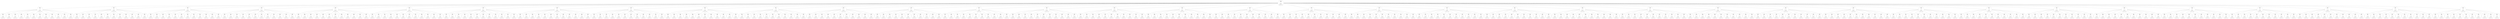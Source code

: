 graph "G" {
  node [
    fontname = "Courier";
  ];
  "0" [
    label = "Visits: 442\nValue: 406\n. . . . . . \n. . . . . . \n. . . . . . \n. . . . . . \n. . . . . . \n. . . . . . \n\na: 8 | A: 0 | \nb: 8 | B: 0 | \n\n\nO \"B\" jogou, vez do \"A\":";
  ];
  "1" [
    label = "Visits: 13\nValue: 1\n. . . . . . \n. . . . . a \n. . . . . . \n. . . . . . \n. . . . . . \n. . . . . . \n\na: 7 | A: 0 | \nb: 8 | B: 0 | \n\n\nO \"A\" jogou, vez do \"B\":";
  ];
  "2" [
    label = "Visits: 1\nValue: 1\n. . . . . . \n. . . . . a \n. . . . . . \n. . . . . . \n. . . . . . \nb . . . . . \n\na: 7 | A: 0 | \nb: 7 | B: 0 | \n\n\nO \"B\" jogou, vez do \"A\":";
  ];
  "3" [
    label = "Visits: 1\nValue: 1\n. . . . . . \n. b . . . a \n. . . . . . \n. . . . . . \n. . . . . . \n. . . . . . \n\na: 7 | A: 0 | \nb: 7 | B: 0 | \n\n\nO \"B\" jogou, vez do \"A\":";
  ];
  "4" [
    label = "Visits: 1\nValue: 1\n. . . . . . \n. . b . . a \n. . . . . . \n. . . . . . \n. . . . . . \n. . . . . . \n\na: 7 | A: 0 | \nb: 7 | B: 0 | \n\n\nO \"B\" jogou, vez do \"A\":";
  ];
  "5" [
    label = "Visits: 1\nValue: 1\n. b . . . . \n. . . . . a \n. . . . . . \n. . . . . . \n. . . . . . \n. . . . . . \n\na: 7 | A: 0 | \nb: 7 | B: 0 | \n\n\nO \"B\" jogou, vez do \"A\":";
  ];
  "6" [
    label = "Visits: 1\nValue: 1\n. . . . . . \n. . . . . a \n. . b . . . \n. . . . . . \n. . . . . . \n. . . . . . \n\na: 7 | A: 0 | \nb: 7 | B: 0 | \n\n\nO \"B\" jogou, vez do \"A\":";
  ];
  "7" [
    label = "Visits: 1\nValue: 1\n. . . . . . \n. . . . . a \n. . . b . . \n. . . . . . \n. . . . . . \n. . . . . . \n\na: 7 | A: 0 | \nb: 7 | B: 0 | \n\n\nO \"B\" jogou, vez do \"A\":";
  ];
  "8" [
    label = "Visits: 1\nValue: 1\n. . . . . . \n. . . . . a \n. . . . . . \n. . . . . . \n. . . . . . \n. . . . b . \n\na: 7 | A: 0 | \nb: 7 | B: 0 | \n\n\nO \"B\" jogou, vez do \"A\":";
  ];
  "9" [
    label = "Visits: 1\nValue: 1\n. . b . . . \n. . . . . a \n. . . . . . \n. . . . . . \n. . . . . . \n. . . . . . \n\na: 7 | A: 0 | \nb: 7 | B: 0 | \n\n\nO \"B\" jogou, vez do \"A\":";
  ];
  "10" [
    label = "Visits: 1\nValue: 1\n. . . . . . \n. . . . b . \n. . . . . . \n. . . . . . \n. . . . . . \n. . . . . . \n\na: 8 | A: 0 | \nb: 7 | B: 0 | \n\n\nO \"B\" jogou, vez do \"A\":";
  ];
  "11" [
    label = "Visits: 1\nValue: 1\n. . . . . . \n. . . . . a \n. b . . . . \n. . . . . . \n. . . . . . \n. . . . . . \n\na: 7 | A: 0 | \nb: 7 | B: 0 | \n\n\nO \"B\" jogou, vez do \"A\":";
  ];
  "12" [
    label = "Visits: 1\nValue: 1\n. . . . . . \n. . . . . a \n. . . . . . \n. . . . . . \n. . . . . . \n. . . b . . \n\na: 7 | A: 0 | \nb: 7 | B: 0 | \n\n\nO \"B\" jogou, vez do \"A\":";
  ];
  "13" [
    label = "Visits: 1\nValue: 1\n. . . . . . \n. . . b . a \n. . . . . . \n. . . . . . \n. . . . . . \n. . . . . . \n\na: 7 | A: 0 | \nb: 7 | B: 0 | \n\n\nO \"B\" jogou, vez do \"A\":";
  ];
  "14" [
    label = "Visits: 13\nValue: 1\n. . . . . . \n. . . . . . \n. . . . . . \n. . . . . . \n. . . . . . \n. . . a . . \n\na: 7 | A: 0 | \nb: 8 | B: 0 | \n\n\nO \"A\" jogou, vez do \"B\":";
  ];
  "15" [
    label = "Visits: 1\nValue: 1\n. . . . . . \n. . . . . . \n. . . . b . \n. . . . . . \n. . . . . . \n. . . a . . \n\na: 7 | A: 0 | \nb: 7 | B: 0 | \n\n\nO \"B\" jogou, vez do \"A\":";
  ];
  "16" [
    label = "Visits: 1\nValue: 1\n. . . . . . \n. . . . . . \n. . . . . . \nb . . . . . \n. . . . . . \n. . . a . . \n\na: 7 | A: 0 | \nb: 7 | B: 0 | \n\n\nO \"B\" jogou, vez do \"A\":";
  ];
  "17" [
    label = "Visits: 1\nValue: 1\n. . . . . . \n. . . . . . \n. . . . . . \n. . . . . . \nb . . . . . \n. . . a . . \n\na: 7 | A: 0 | \nb: 7 | B: 0 | \n\n\nO \"B\" jogou, vez do \"A\":";
  ];
  "18" [
    label = "Visits: 1\nValue: 1\n. . . . . . \n. . . . . . \n. . . . . . \n. b . . . . \n. . . . . . \n. . . a . . \n\na: 7 | A: 0 | \nb: 7 | B: 0 | \n\n\nO \"B\" jogou, vez do \"A\":";
  ];
  "19" [
    label = "Visits: 1\nValue: 1\n. b . . . . \n. . . . . . \n. . . . . . \n. . . . . . \n. . . . . . \n. . . a . . \n\na: 7 | A: 0 | \nb: 7 | B: 0 | \n\n\nO \"B\" jogou, vez do \"A\":";
  ];
  "20" [
    label = "Visits: 1\nValue: 1\n. . b . . . \n. . . . . . \n. . . . . . \n. . . . . . \n. . . . . . \n. . . a . . \n\na: 7 | A: 0 | \nb: 7 | B: 0 | \n\n\nO \"B\" jogou, vez do \"A\":";
  ];
  "21" [
    label = "Visits: 1\nValue: 1\n. . . . . . \n. . . . . b \n. . . . . . \n. . . . . . \n. . . . . . \n. . . a . . \n\na: 7 | A: 0 | \nb: 7 | B: 0 | \n\n\nO \"B\" jogou, vez do \"A\":";
  ];
  "22" [
    label = "Visits: 1\nValue: 1\n. . . . . . \n. b . . . . \n. . . . . . \n. . . . . . \n. . . . . . \n. . . a . . \n\na: 7 | A: 0 | \nb: 7 | B: 0 | \n\n\nO \"B\" jogou, vez do \"A\":";
  ];
  "23" [
    label = "Visits: 1\nValue: 1\nb . . . . . \n. . . . . . \n. . . . . . \n. . . . . . \n. . . . . . \n. . . a . . \n\na: 7 | A: 0 | \nb: 7 | B: 0 | \n\n\nO \"B\" jogou, vez do \"A\":";
  ];
  "24" [
    label = "Visits: 1\nValue: 1\n. . . . . . \n. . . . . . \nb . . . . . \n. . . . . . \n. . . . . . \n. . . a . . \n\na: 7 | A: 0 | \nb: 7 | B: 0 | \n\n\nO \"B\" jogou, vez do \"A\":";
  ];
  "25" [
    label = "Visits: 1\nValue: 1\n. . . . . . \n. . . . . . \n. . b . . . \n. . . . . . \n. . . . . . \n. . . a . . \n\na: 7 | A: 0 | \nb: 7 | B: 0 | \n\n\nO \"B\" jogou, vez do \"A\":";
  ];
  "26" [
    label = "Visits: 1\nValue: 1\n. . . . . . \n. . . . b . \n. . . . . . \n. . . . . . \n. . . . . . \n. . . a . . \n\na: 7 | A: 0 | \nb: 7 | B: 0 | \n\n\nO \"B\" jogou, vez do \"A\":";
  ];
  "27" [
    label = "Visits: 13\nValue: 1\n. . . . . . \n. . . . . . \n. . . . . . \n. . . . . . \n. . . a . . \n. . . . . . \n\na: 7 | A: 0 | \nb: 8 | B: 0 | \n\n\nO \"A\" jogou, vez do \"B\":";
  ];
  "28" [
    label = "Visits: 1\nValue: 1\n. . . . . . \n. . . . . . \n. . . . . . \n. . . b . . \n. . . . . . \n. . . a . . \n\na: 7 | A: 0 | \nb: 7 | B: 0 | \n\n\nO \"B\" jogou, vez do \"A\":";
  ];
  "29" [
    label = "Visits: 1\nValue: 1\n. . . . . . \n. . b . . . \n. . . . . . \n. . . . . . \n. . . a . . \n. . . . . . \n\na: 7 | A: 0 | \nb: 7 | B: 0 | \n\n\nO \"B\" jogou, vez do \"A\":";
  ];
  "30" [
    label = "Visits: 1\nValue: 1\n. b . . . . \n. . . . . . \n. . . . . . \n. . . . . . \n. . . a . . \n. . . . . . \n\na: 7 | A: 0 | \nb: 7 | B: 0 | \n\n\nO \"B\" jogou, vez do \"A\":";
  ];
  "31" [
    label = "Visits: 1\nValue: 1\n. . . . . . \n. . . . . b \n. . . . . . \n. . . . . . \n. . . a . . \n. . . . . . \n\na: 7 | A: 0 | \nb: 7 | B: 0 | \n\n\nO \"B\" jogou, vez do \"A\":";
  ];
  "32" [
    label = "Visits: 1\nValue: 1\n. . b . . . \n. . . . . . \n. . . . . . \n. . . . . . \n. . . a . . \n. . . . . . \n\na: 7 | A: 0 | \nb: 7 | B: 0 | \n\n\nO \"B\" jogou, vez do \"A\":";
  ];
  "33" [
    label = "Visits: 1\nValue: 1\n. . . . . . \n. . . . . . \n. . . . . . \n. . b . . . \n. . . . . . \n. . . . a . \n\na: 7 | A: 0 | \nb: 7 | B: 0 | \n\n\nO \"B\" jogou, vez do \"A\":";
  ];
  "34" [
    label = "Visits: 1\nValue: 1\n. . . . . . \n. . . . . . \n. . . . . b \n. . . . . . \n. . . a . . \n. . . . . . \n\na: 7 | A: 0 | \nb: 7 | B: 0 | \n\n\nO \"B\" jogou, vez do \"A\":";
  ];
  "35" [
    label = "Visits: 1\nValue: 1\n. . . . . . \n. . . . . . \n. . . . . . \n. . . . . . \n. . . a . b \n. . . . . . \n\na: 7 | A: 0 | \nb: 7 | B: 0 | \n\n\nO \"B\" jogou, vez do \"A\":";
  ];
  "36" [
    label = "Visits: 1\nValue: 1\n. . . . . . \n. . . . . . \n. . . b . . \n. . . . . . \n. . . a . . \n. . . . . . \n\na: 7 | A: 0 | \nb: 7 | B: 0 | \n\n\nO \"B\" jogou, vez do \"A\":";
  ];
  "37" [
    label = "Visits: 1\nValue: 1\n. . . b . . \n. . . . . . \n. . . . . . \n. . . . . . \n. . . a . . \n. . . . . . \n\na: 7 | A: 0 | \nb: 7 | B: 0 | \n\n\nO \"B\" jogou, vez do \"A\":";
  ];
  "38" [
    label = "Visits: 1\nValue: 1\n. . . . . b \n. . . . . . \n. . . . . . \n. . . . . . \n. . . a . . \n. . . . . . \n\na: 7 | A: 0 | \nb: 7 | B: 0 | \n\n\nO \"B\" jogou, vez do \"A\":";
  ];
  "39" [
    label = "Visits: 1\nValue: 1\n. . . . . . \n. . . . . . \n. . b . . . \n. . . . . . \n. . . a . . \n. . . . . . \n\na: 7 | A: 0 | \nb: 7 | B: 0 | \n\n\nO \"B\" jogou, vez do \"A\":";
  ];
  "40" [
    label = "Visits: 13\nValue: 1\n. . . . . . \n. . . . . . \n. . . . . . \n. . . . . . \na . . . . . \n. . . . . . \n\na: 7 | A: 0 | \nb: 8 | B: 0 | \n\n\nO \"A\" jogou, vez do \"B\":";
  ];
  "41" [
    label = "Visits: 1\nValue: 1\n. . . . . . \nb . . . . . \n. . . . . . \n. . . . . . \na . . . . . \n. . . . . . \n\na: 7 | A: 0 | \nb: 7 | B: 0 | \n\n\nO \"B\" jogou, vez do \"A\":";
  ];
  "42" [
    label = "Visits: 1\nValue: 1\n. . . . . . \n. . b . . . \n. . . . . . \n. . . . . . \na . . . . . \n. . . . . . \n\na: 7 | A: 0 | \nb: 7 | B: 0 | \n\n\nO \"B\" jogou, vez do \"A\":";
  ];
  "43" [
    label = "Visits: 1\nValue: 1\n. . . . . . \n. . . . . . \n. . . . . . \n. . . . . . \na . . . . . \n. . b . . . \n\na: 7 | A: 0 | \nb: 7 | B: 0 | \n\n\nO \"B\" jogou, vez do \"A\":";
  ];
  "44" [
    label = "Visits: 1\nValue: 1\n. . . . . . \n. . . . . . \n. . . . . . \n. . . . . . \na . . . . . \n. . . b . . \n\na: 7 | A: 0 | \nb: 7 | B: 0 | \n\n\nO \"B\" jogou, vez do \"A\":";
  ];
  "45" [
    label = "Visits: 1\nValue: 1\n. . . . . . \n. . . . . . \n. b . . . . \n. . . . . . \na . . . . . \n. . . . . . \n\na: 7 | A: 0 | \nb: 7 | B: 0 | \n\n\nO \"B\" jogou, vez do \"A\":";
  ];
  "46" [
    label = "Visits: 1\nValue: 1\n. . . . . . \n. b . . . . \n. . . . . . \n. . . . . . \na . . . . . \n. . . . . . \n\na: 7 | A: 0 | \nb: 7 | B: 0 | \n\n\nO \"B\" jogou, vez do \"A\":";
  ];
  "47" [
    label = "Visits: 1\nValue: 1\n. . . . . . \n. . . . . . \n. . . . . . \n. . . . . b \na . . . . . \n. . . . . . \n\na: 7 | A: 0 | \nb: 7 | B: 0 | \n\n\nO \"B\" jogou, vez do \"A\":";
  ];
  "48" [
    label = "Visits: 1\nValue: 1\n. . . . . . \n. . . . . . \n. . . . . . \n. . . . . . \na . . . . b \n. . . . . . \n\na: 7 | A: 0 | \nb: 7 | B: 0 | \n\n\nO \"B\" jogou, vez do \"A\":";
  ];
  "49" [
    label = "Visits: 1\nValue: 1\n. . . . . . \n. . . . . . \nb . . . . . \n. . . . . . \na . . . . . \n. . . . . . \n\na: 7 | A: 0 | \nb: 7 | B: 0 | \n\n\nO \"B\" jogou, vez do \"A\":";
  ];
  "50" [
    label = "Visits: 1\nValue: 1\nb . . . . . \n. . . . . . \n. . . . . . \n. . . . . . \na . . . . . \n. . . . . . \n\na: 7 | A: 0 | \nb: 7 | B: 0 | \n\n\nO \"B\" jogou, vez do \"A\":";
  ];
  "51" [
    label = "Visits: 1\nValue: 1\n. . . . . b \n. . . . . . \n. . . . . . \n. . . . . . \na . . . . . \n. . . . . . \n\na: 7 | A: 0 | \nb: 7 | B: 0 | \n\n\nO \"B\" jogou, vez do \"A\":";
  ];
  "52" [
    label = "Visits: 1\nValue: 1\n. . b . . . \n. . . . . . \n. . . . . . \n. . . . . . \na . . . . . \n. . . . . . \n\na: 7 | A: 0 | \nb: 7 | B: 0 | \n\n\nO \"B\" jogou, vez do \"A\":";
  ];
  "53" [
    label = "Visits: 13\nValue: 1\n. a . . . . \n. . . . . . \n. . . . . . \n. . . . . . \n. . . . . . \n. . . . . . \n\na: 7 | A: 0 | \nb: 8 | B: 0 | \n\n\nO \"A\" jogou, vez do \"B\":";
  ];
  "54" [
    label = "Visits: 1\nValue: 1\n. a . . . . \n. . . . . . \n. . . . . . \n. . . . . . \n. . . . . . \n. . . b . . \n\na: 7 | A: 0 | \nb: 7 | B: 0 | \n\n\nO \"B\" jogou, vez do \"A\":";
  ];
  "55" [
    label = "Visits: 1\nValue: 1\n. a . . . b \n. . . . . . \n. . . . . . \n. . . . . . \n. . . . . . \n. . . . . . \n\na: 7 | A: 0 | \nb: 7 | B: 0 | \n\n\nO \"B\" jogou, vez do \"A\":";
  ];
  "56" [
    label = "Visits: 1\nValue: 1\n. a . . . . \n. . . . . . \n. . . . . . \n. . . . . . \nb . . . . . \n. . . . . . \n\na: 7 | A: 0 | \nb: 7 | B: 0 | \n\n\nO \"B\" jogou, vez do \"A\":";
  ];
  "57" [
    label = "Visits: 1\nValue: 1\n. a . . . . \n. . . . . . \n. . . . . . \n. . b . . . \n. . . . . . \n. . . . . . \n\na: 7 | A: 0 | \nb: 7 | B: 0 | \n\n\nO \"B\" jogou, vez do \"A\":";
  ];
  "58" [
    label = "Visits: 1\nValue: 1\n. a . . . . \n. . . . . . \n. . . . . . \n. . . b . . \n. . . . . . \n. . . . . . \n\na: 7 | A: 0 | \nb: 7 | B: 0 | \n\n\nO \"B\" jogou, vez do \"A\":";
  ];
  "59" [
    label = "Visits: 1\nValue: 1\n. . . . . . \n. . b . . . \n. . . . . . \n. . . . . . \n. . . . . . \n. . . . . . \n\na: 8 | A: 0 | \nb: 7 | B: 0 | \n\n\nO \"B\" jogou, vez do \"A\":";
  ];
  "60" [
    label = "Visits: 1\nValue: 1\n. a . . . . \n. . . . . . \n. . . . . . \n. . . . . . \n. . . . . . \n. b . . . . \n\na: 7 | A: 0 | \nb: 7 | B: 0 | \n\n\nO \"B\" jogou, vez do \"A\":";
  ];
  "61" [
    label = "Visits: 1\nValue: 1\n. a . . . . \n. . . . . b \n. . . . . . \n. . . . . . \n. . . . . . \n. . . . . . \n\na: 7 | A: 0 | \nb: 7 | B: 0 | \n\n\nO \"B\" jogou, vez do \"A\":";
  ];
  "62" [
    label = "Visits: 1\nValue: 1\n. a . . . . \n. . . . . . \n. . . b . . \n. . . . . . \n. . . . . . \n. . . . . . \n\na: 7 | A: 0 | \nb: 7 | B: 0 | \n\n\nO \"B\" jogou, vez do \"A\":";
  ];
  "63" [
    label = "Visits: 1\nValue: 1\na . b . . . \n. . . . . . \n. . . . . . \n. . . . . . \n. . . . . . \n. . . . . . \n\na: 7 | A: 0 | \nb: 7 | B: 0 | \n\n\nO \"B\" jogou, vez do \"A\":";
  ];
  "64" [
    label = "Visits: 1\nValue: 1\n. a . . . . \n. . . . . . \n. . . . . . \n. . . . . . \n. . . . . b \n. . . . . . \n\na: 7 | A: 0 | \nb: 7 | B: 0 | \n\n\nO \"B\" jogou, vez do \"A\":";
  ];
  "65" [
    label = "Visits: 1\nValue: 1\n. a . . . . \n. . . . . . \n. . . . . . \n. . . . . . \n. . . . . . \n. . . . b . \n\na: 7 | A: 0 | \nb: 7 | B: 0 | \n\n\nO \"B\" jogou, vez do \"A\":";
  ];
  "66" [
    label = "Visits: 13\nValue: 1\n. . . . . . \n. . . . . . \n. . . . . . \n. . . . a . \n. . . . . . \n. . . . . . \n\na: 7 | A: 0 | \nb: 8 | B: 0 | \n\n\nO \"A\" jogou, vez do \"B\":";
  ];
  "67" [
    label = "Visits: 1\nValue: 1\n. . . . . . \n. . . . . . \n. . . . . . \nb . . . a . \n. . . . . . \n. . . . . . \n\na: 7 | A: 0 | \nb: 7 | B: 0 | \n\n\nO \"B\" jogou, vez do \"A\":";
  ];
  "68" [
    label = "Visits: 1\nValue: 1\n. . . . . . \n. . . . . . \n. . . . a . \n. . . . . . \n. . . . b . \n. . . . . . \n\na: 7 | A: 0 | \nb: 7 | B: 0 | \n\n\nO \"B\" jogou, vez do \"A\":";
  ];
  "69" [
    label = "Visits: 1\nValue: 1\n. . . . . . \n. . . . . . \n. . . . . . \n. . . . a . \n. . . . . . \n. . b . . . \n\na: 7 | A: 0 | \nb: 7 | B: 0 | \n\n\nO \"B\" jogou, vez do \"A\":";
  ];
  "70" [
    label = "Visits: 1\nValue: 1\nb . . . . . \n. . . . . . \n. . . . . . \n. . . . a . \n. . . . . . \n. . . . . . \n\na: 7 | A: 0 | \nb: 7 | B: 0 | \n\n\nO \"B\" jogou, vez do \"A\":";
  ];
  "71" [
    label = "Visits: 1\nValue: 1\n. . b . . . \n. . . . . . \n. . . . . . \n. . . . a . \n. . . . . . \n. . . . . . \n\na: 7 | A: 0 | \nb: 7 | B: 0 | \n\n\nO \"B\" jogou, vez do \"A\":";
  ];
  "72" [
    label = "Visits: 1\nValue: 1\n. . . . . . \n. . . . . . \n. . . . . . \n. . . a . b \n. . . . . . \n. . . . . . \n\na: 7 | A: 0 | \nb: 7 | B: 0 | \n\n\nO \"B\" jogou, vez do \"A\":";
  ];
  "73" [
    label = "Visits: 1\nValue: 1\n. . . . . . \n. . . . . . \n. . . . . . \n. . . . a . \n. . . . . . \nb . . . . . \n\na: 7 | A: 0 | \nb: 7 | B: 0 | \n\n\nO \"B\" jogou, vez do \"A\":";
  ];
  "74" [
    label = "Visits: 1\nValue: 1\n. . . . . . \n. . . . . . \n. . . b . . \n. . . . . . \n. . . . . a \n. . . . . . \n\na: 7 | A: 0 | \nb: 7 | B: 0 | \n\n\nO \"B\" jogou, vez do \"A\":";
  ];
  "75" [
    label = "Visits: 1\nValue: 1\n. . . . b . \n. . . . . . \n. . . . . . \n. . . . a . \n. . . . . . \n. . . . . . \n\na: 7 | A: 0 | \nb: 7 | B: 0 | \n\n\nO \"B\" jogou, vez do \"A\":";
  ];
  "76" [
    label = "Visits: 1\nValue: 1\n. . . . . . \n. . b . . . \n. . . . . . \n. . . . a . \n. . . . . . \n. . . . . . \n\na: 7 | A: 0 | \nb: 7 | B: 0 | \n\n\nO \"B\" jogou, vez do \"A\":";
  ];
  "77" [
    label = "Visits: 1\nValue: 1\n. . . . . . \n. b . . . . \n. . . . . . \n. . . . a . \n. . . . . . \n. . . . . . \n\na: 7 | A: 0 | \nb: 7 | B: 0 | \n\n\nO \"B\" jogou, vez do \"A\":";
  ];
  "78" [
    label = "Visits: 1\nValue: 1\n. . . . . . \n. . . . . . \n. . . . . . \n. b . . a . \n. . . . . . \n. . . . . . \n\na: 7 | A: 0 | \nb: 7 | B: 0 | \n\n\nO \"B\" jogou, vez do \"A\":";
  ];
  "79" [
    label = "Visits: 13\nValue: 1\n. . . . . . \n. . . . . . \n. . . . . . \n. . . . . . \n. . . . . . \n. a . . . . \n\na: 7 | A: 0 | \nb: 8 | B: 0 | \n\n\nO \"A\" jogou, vez do \"B\":";
  ];
  "80" [
    label = "Visits: 1\nValue: 1\n. . . . . . \n. . . . . . \n. . . . . . \n. . . . . . \n. . b . . . \n. . . . . . \n\na: 8 | A: 0 | \nb: 7 | B: 0 | \n\n\nO \"B\" jogou, vez do \"A\":";
  ];
  "81" [
    label = "Visits: 1\nValue: 1\n. . . . . . \n. . . . . . \n. . . . . . \n. . . . . . \nb . . . . . \n. . . . . . \n\na: 8 | A: 0 | \nb: 7 | B: 0 | \n\n\nO \"B\" jogou, vez do \"A\":";
  ];
  "82" [
    label = "Visits: 1\nValue: 1\n. . . . . . \n. . . . . . \n. . . . . . \nb . . . . . \n. . . . . . \n. a . . . . \n\na: 7 | A: 0 | \nb: 7 | B: 0 | \n\n\nO \"B\" jogou, vez do \"A\":";
  ];
  "83" [
    label = "Visits: 1\nValue: 1\n. . b . . . \n. . . . . . \n. . . . . . \n. . . . . . \n. . . . . . \n. a . . . . \n\na: 7 | A: 0 | \nb: 7 | B: 0 | \n\n\nO \"B\" jogou, vez do \"A\":";
  ];
  "84" [
    label = "Visits: 1\nValue: 1\n. . . . . . \n. . . . . . \n. . . . b . \n. . . . . . \n. . . . . . \n. a . . . . \n\na: 7 | A: 0 | \nb: 7 | B: 0 | \n\n\nO \"B\" jogou, vez do \"A\":";
  ];
  "85" [
    label = "Visits: 1\nValue: 1\nb . . . . . \n. . . . . . \n. . . . . . \n. . . . . . \n. . . . . . \n. a . . . . \n\na: 7 | A: 0 | \nb: 7 | B: 0 | \n\n\nO \"B\" jogou, vez do \"A\":";
  ];
  "86" [
    label = "Visits: 1\nValue: 1\n. . . . . . \n. . . . . . \n. . . b . . \n. . . . . . \n. . . . . . \n. a . . . . \n\na: 7 | A: 0 | \nb: 7 | B: 0 | \n\n\nO \"B\" jogou, vez do \"A\":";
  ];
  "87" [
    label = "Visits: 1\nValue: 1\n. . . . . . \n. . . . . . \n. . . . . . \n. . . . . . \n. . . . . . \na . b . . . \n\na: 7 | A: 0 | \nb: 7 | B: 0 | \n\n\nO \"B\" jogou, vez do \"A\":";
  ];
  "88" [
    label = "Visits: 1\nValue: 1\n. . . . . . \n. . . . . . \n. . . . . b \n. . . . . . \n. . . . . . \n. a . . . . \n\na: 7 | A: 0 | \nb: 7 | B: 0 | \n\n\nO \"B\" jogou, vez do \"A\":";
  ];
  "89" [
    label = "Visits: 1\nValue: 1\n. . . . . . \n. . . . . . \n. . . . . . \n. . . . b . \n. . . . . . \n. a . . . . \n\na: 7 | A: 0 | \nb: 7 | B: 0 | \n\n\nO \"B\" jogou, vez do \"A\":";
  ];
  "90" [
    label = "Visits: 1\nValue: 1\n. . . . . . \n. . . . . . \n. . . . . . \n. . . b . . \n. . . . . . \n. a . . . . \n\na: 7 | A: 0 | \nb: 7 | B: 0 | \n\n\nO \"B\" jogou, vez do \"A\":";
  ];
  "91" [
    label = "Visits: 1\nValue: 1\n. . . . . . \n. . . . . . \n. . . . . . \n. . . . . . \n. . . . b . \n. a . . . . \n\na: 7 | A: 0 | \nb: 7 | B: 0 | \n\n\nO \"B\" jogou, vez do \"A\":";
  ];
  "92" [
    label = "Visits: 13\nValue: 1\n. . . . . . \n. . a . . . \n. . . . . . \n. . . . . . \n. . . . . . \n. . . . . . \n\na: 7 | A: 0 | \nb: 8 | B: 0 | \n\n\nO \"A\" jogou, vez do \"B\":";
  ];
  "93" [
    label = "Visits: 1\nValue: 1\n. . . . . . \n. . a . . . \n. . . . . . \n. . . . . . \n. . . . . . \n. . . b . . \n\na: 7 | A: 0 | \nb: 7 | B: 0 | \n\n\nO \"B\" jogou, vez do \"A\":";
  ];
  "94" [
    label = "Visits: 1\nValue: 1\nb . . . . . \n. . a . . . \n. . . . . . \n. . . . . . \n. . . . . . \n. . . . . . \n\na: 7 | A: 0 | \nb: 7 | B: 0 | \n\n\nO \"B\" jogou, vez do \"A\":";
  ];
  "95" [
    label = "Visits: 1\nValue: 1\n. . . . . . \n. . a . . . \n. . . . . . \n. . . . . . \n. . . . . . \n. . . . . b \n\na: 7 | A: 0 | \nb: 7 | B: 0 | \n\n\nO \"B\" jogou, vez do \"A\":";
  ];
  "96" [
    label = "Visits: 1\nValue: 1\n. . . . . . \n. . a . . . \n. . . . . . \n. . . . . . \n. . . b . . \n. . . . . . \n\na: 7 | A: 0 | \nb: 7 | B: 0 | \n\n\nO \"B\" jogou, vez do \"A\":";
  ];
  "97" [
    label = "Visits: 1\nValue: 1\n. . . . . . \n. . a . . . \n. . . . . . \n. . . . . . \n. . . . . b \n. . . . . . \n\na: 7 | A: 0 | \nb: 7 | B: 0 | \n\n\nO \"B\" jogou, vez do \"A\":";
  ];
  "98" [
    label = "Visits: 1\nValue: 1\n. . a . . . \n. . . . . . \n. . b . . . \n. . . . . . \n. . . . . . \n. . . . . . \n\na: 7 | A: 0 | \nb: 7 | B: 0 | \n\n\nO \"B\" jogou, vez do \"A\":";
  ];
  "99" [
    label = "Visits: 1\nValue: 1\n. . . . . . \n. . a . . . \n. . . . . . \n. . . . . . \n. . . . b . \n. . . . . . \n\na: 7 | A: 0 | \nb: 7 | B: 0 | \n\n\nO \"B\" jogou, vez do \"A\":";
  ];
  "100" [
    label = "Visits: 1\nValue: 1\n. . . . . . \n. . a . . . \n. . . . . . \n. . . . . . \n. . b . . . \n. . . . . . \n\na: 7 | A: 0 | \nb: 7 | B: 0 | \n\n\nO \"B\" jogou, vez do \"A\":";
  ];
  "101" [
    label = "Visits: 1\nValue: 1\n. . . . . . \n. . a . . . \n. . . . . . \n. . . . . . \n. . . . . . \nb . . . . . \n\na: 7 | A: 0 | \nb: 7 | B: 0 | \n\n\nO \"B\" jogou, vez do \"A\":";
  ];
  "102" [
    label = "Visits: 1\nValue: 1\n. b . . . . \n. . . . . . \n. . . a . . \n. . . . . . \n. . . . . . \n. . . . . . \n\na: 7 | A: 0 | \nb: 7 | B: 0 | \n\n\nO \"B\" jogou, vez do \"A\":";
  ];
  "103" [
    label = "Visits: 1\nValue: 1\n. . . a . . \n. . . . . . \n. b . . . . \n. . . . . . \n. . . . . . \n. . . . . . \n\na: 7 | A: 0 | \nb: 7 | B: 0 | \n\n\nO \"B\" jogou, vez do \"A\":";
  ];
  "104" [
    label = "Visits: 1\nValue: 1\n. . . . . . \n. . a . . . \n. . . . . . \nb . . . . . \n. . . . . . \n. . . . . . \n\na: 7 | A: 0 | \nb: 7 | B: 0 | \n\n\nO \"B\" jogou, vez do \"A\":";
  ];
  "105" [
    label = "Visits: 13\nValue: 1\n. . . . . . \n. . . . . . \n. . . . . . \n. . a . . . \n. . . . . . \n. . . . . . \n\na: 7 | A: 0 | \nb: 8 | B: 0 | \n\n\nO \"A\" jogou, vez do \"B\":";
  ];
  "106" [
    label = "Visits: 1\nValue: 1\n. . . . . . \n. . . . . . \n. . . . . . \n. . a . . b \n. . . . . . \n. . . . . . \n\na: 7 | A: 0 | \nb: 7 | B: 0 | \n\n\nO \"B\" jogou, vez do \"A\":";
  ];
  "107" [
    label = "Visits: 1\nValue: 1\n. . . . . . \n. . . . . . \n. . . . . . \n. a . b . . \n. . . . . . \n. . . . . . \n\na: 7 | A: 0 | \nb: 7 | B: 0 | \n\n\nO \"B\" jogou, vez do \"A\":";
  ];
  "108" [
    label = "Visits: 1\nValue: 1\n. . . . . . \n. . . . . . \n. . a . . . \n. . . . . . \n. . b . . . \n. . . . . . \n\na: 7 | A: 0 | \nb: 7 | B: 0 | \n\n\nO \"B\" jogou, vez do \"A\":";
  ];
  "109" [
    label = "Visits: 1\nValue: 1\n. . . . . . \n. b . . . . \n. . . . . . \n. . a . . . \n. . . . . . \n. . . . . . \n\na: 7 | A: 0 | \nb: 7 | B: 0 | \n\n\nO \"B\" jogou, vez do \"A\":";
  ];
  "110" [
    label = "Visits: 1\nValue: 1\n. . . . . . \n. . . . . . \n. b . . . . \n. . . . . . \n. . . a . . \n. . . . . . \n\na: 7 | A: 0 | \nb: 7 | B: 0 | \n\n\nO \"B\" jogou, vez do \"A\":";
  ];
  "111" [
    label = "Visits: 1\nValue: 1\n. . . . . . \n. . . . . . \n. a . . . . \n. . . . . . \n. . . b . . \n. . . . . . \n\na: 7 | A: 0 | \nb: 7 | B: 0 | \n\n\nO \"B\" jogou, vez do \"A\":";
  ];
  "112" [
    label = "Visits: 1\nValue: 1\n. . . . . . \n. . . . . . \nb . . . . . \n. . a . . . \n. . . . . . \n. . . . . . \n\na: 7 | A: 0 | \nb: 7 | B: 0 | \n\n\nO \"B\" jogou, vez do \"A\":";
  ];
  "113" [
    label = "Visits: 1\nValue: 1\n. . . . . . \n. . . . . . \n. . . . . . \nb . a . . . \n. . . . . . \n. . . . . . \n\na: 7 | A: 0 | \nb: 7 | B: 0 | \n\n\nO \"B\" jogou, vez do \"A\":";
  ];
  "114" [
    label = "Visits: 1\nValue: 1\n. . . . . . \n. . b . . . \n. . . . . . \n. . a . . . \n. . . . . . \n. . . . . . \n\na: 7 | A: 0 | \nb: 7 | B: 0 | \n\n\nO \"B\" jogou, vez do \"A\":";
  ];
  "115" [
    label = "Visits: 1\nValue: 1\n. . . . . . \n. . . . b . \n. . . . . . \n. . a . . . \n. . . . . . \n. . . . . . \n\na: 7 | A: 0 | \nb: 7 | B: 0 | \n\n\nO \"B\" jogou, vez do \"A\":";
  ];
  "116" [
    label = "Visits: 1\nValue: 1\n. . . . . . \n. . . . . . \n. . . . . . \n. . a . b . \n. . . . . . \n. . . . . . \n\na: 7 | A: 0 | \nb: 7 | B: 0 | \n\n\nO \"B\" jogou, vez do \"A\":";
  ];
  "117" [
    label = "Visits: 1\nValue: 1\n. . . . . . \n. . . . . . \n. . . . . . \n. . a . . . \nb . . . . . \n. . . . . . \n\na: 7 | A: 0 | \nb: 7 | B: 0 | \n\n\nO \"B\" jogou, vez do \"A\":";
  ];
  "118" [
    label = "Visits: 13\nValue: 1\n. . . a . . \n. . . . . . \n. . . . . . \n. . . . . . \n. . . . . . \n. . . . . . \n\na: 7 | A: 0 | \nb: 8 | B: 0 | \n\n\nO \"A\" jogou, vez do \"B\":";
  ];
  "119" [
    label = "Visits: 1\nValue: 1\n. . . a . . \n. . . . . . \n. . b . . . \n. . . . . . \n. . . . . . \n. . . . . . \n\na: 7 | A: 0 | \nb: 7 | B: 0 | \n\n\nO \"B\" jogou, vez do \"A\":";
  ];
  "120" [
    label = "Visits: 1\nValue: 1\n. . . a . . \n. . . . . . \n. . . . . . \n. . . b . . \n. . . . . . \n. . . . . . \n\na: 7 | A: 0 | \nb: 7 | B: 0 | \n\n\nO \"B\" jogou, vez do \"A\":";
  ];
  "121" [
    label = "Visits: 1\nValue: 1\n. . . a . . \n. . . . . . \n. . . b . . \n. . . . . . \n. . . . . . \n. . . . . . \n\na: 7 | A: 0 | \nb: 7 | B: 0 | \n\n\nO \"B\" jogou, vez do \"A\":";
  ];
  "122" [
    label = "Visits: 1\nValue: 1\n. . . a . . \n. . . . . . \n. b . . . . \n. . . . . . \n. . . . . . \n. . . . . . \n\na: 7 | A: 0 | \nb: 7 | B: 0 | \n\n\nO \"B\" jogou, vez do \"A\":";
  ];
  "123" [
    label = "Visits: 1\nValue: 1\n. . . a . . \n. . . . . b \n. . . . . . \n. . . . . . \n. . . . . . \n. . . . . . \n\na: 7 | A: 0 | \nb: 7 | B: 0 | \n\n\nO \"B\" jogou, vez do \"A\":";
  ];
  "124" [
    label = "Visits: 1\nValue: 1\nb . . a . . \n. . . . . . \n. . . . . . \n. . . . . . \n. . . . . . \n. . . . . . \n\na: 7 | A: 0 | \nb: 7 | B: 0 | \n\n\nO \"B\" jogou, vez do \"A\":";
  ];
  "125" [
    label = "Visits: 1\nValue: 1\n. . . a . . \n. . . . . . \n. . . . . . \n. . b . . . \n. . . . . . \n. . . . . . \n\na: 7 | A: 0 | \nb: 7 | B: 0 | \n\n\nO \"B\" jogou, vez do \"A\":";
  ];
  "126" [
    label = "Visits: 1\nValue: 1\n. . . a . . \n. . . . . . \n. . . . b . \n. . . . . . \n. . . . . . \n. . . . . . \n\na: 7 | A: 0 | \nb: 7 | B: 0 | \n\n\nO \"B\" jogou, vez do \"A\":";
  ];
  "127" [
    label = "Visits: 1\nValue: 1\n. . . a . . \n. . . . . . \n. . . . . . \n. . . . . . \n. . . b . . \n. . . . . . \n\na: 7 | A: 0 | \nb: 7 | B: 0 | \n\n\nO \"B\" jogou, vez do \"A\":";
  ];
  "128" [
    label = "Visits: 1\nValue: 1\n. . . a . . \n. . . . . . \n. . . . . . \n. . . . . . \n. . . . . b \n. . . . . . \n\na: 7 | A: 0 | \nb: 7 | B: 0 | \n\n\nO \"B\" jogou, vez do \"A\":";
  ];
  "129" [
    label = "Visits: 1\nValue: 1\n. . . a . . \n. . . . . . \n. . . . . . \n. . . . . b \n. . . . . . \n. . . . . . \n\na: 7 | A: 0 | \nb: 7 | B: 0 | \n\n\nO \"B\" jogou, vez do \"A\":";
  ];
  "130" [
    label = "Visits: 1\nValue: 1\n. . . a . . \n. . . . . . \n. . . . . . \n. . . . . . \n. . . . . . \nb . . . . . \n\na: 7 | A: 0 | \nb: 7 | B: 0 | \n\n\nO \"B\" jogou, vez do \"A\":";
  ];
  "131" [
    label = "Visits: 12\nValue: 1\n. . . . . . \n. . . . . . \n. . . . . a \n. . . . . . \n. . . . . . \n. . . . . . \n\na: 7 | A: 0 | \nb: 8 | B: 0 | \n\n\nO \"A\" jogou, vez do \"B\":";
  ];
  "132" [
    label = "Visits: 1\nValue: 1\n. . . . . . \n. . . . . a \n. . . . . . \n. . . . . b \n. . . . . . \n. . . . . . \n\na: 7 | A: 0 | \nb: 7 | B: 0 | \n\n\nO \"B\" jogou, vez do \"A\":";
  ];
  "133" [
    label = "Visits: 1\nValue: 1\n. . . . . . \n. . . . . . \n. . . . . a \n. . . . . . \n. . . . . . \n. . b . . . \n\na: 7 | A: 0 | \nb: 7 | B: 0 | \n\n\nO \"B\" jogou, vez do \"A\":";
  ];
  "134" [
    label = "Visits: 1\nValue: 1\n. . . . . . \n. . . . . . \n. . . . . a \nb . . . . . \n. . . . . . \n. . . . . . \n\na: 7 | A: 0 | \nb: 7 | B: 0 | \n\n\nO \"B\" jogou, vez do \"A\":";
  ];
  "135" [
    label = "Visits: 1\nValue: 1\n. . . . . . \n. . . . . . \n. . . b . a \n. . . . . . \n. . . . . . \n. . . . . . \n\na: 7 | A: 0 | \nb: 7 | B: 0 | \n\n\nO \"B\" jogou, vez do \"A\":";
  ];
  "136" [
    label = "Visits: 1\nValue: 1\n. . . . . . \n. . . . . . \n. . . . . a \n. . . . . . \nb . . . . . \n. . . . . . \n\na: 7 | A: 0 | \nb: 7 | B: 0 | \n\n\nO \"B\" jogou, vez do \"A\":";
  ];
  "137" [
    label = "Visits: 1\nValue: 1\n. . . . . . \n. . . . . . \n. . . . . a \n. . . . . . \n. . . . . . \n. . . b . . \n\na: 7 | A: 0 | \nb: 7 | B: 0 | \n\n\nO \"B\" jogou, vez do \"A\":";
  ];
  "138" [
    label = "Visits: 1\nValue: 1\n. . . . . . \n. . . . b . \n. . . . . . \n. . . . . . \n. . . . . . \n. . . . . . \n\na: 8 | A: 0 | \nb: 7 | B: 0 | \n\n\nO \"B\" jogou, vez do \"A\":";
  ];
  "139" [
    label = "Visits: 1\nValue: 1\n. . . . . b \n. . . . . . \n. . . . . a \n. . . . . . \n. . . . . . \n. . . . . . \n\na: 7 | A: 0 | \nb: 7 | B: 0 | \n\n\nO \"B\" jogou, vez do \"A\":";
  ];
  "140" [
    label = "Visits: 1\nValue: 1\n. . . . . . \n. . . . . . \n. . . . . a \n. . . . . . \n. . . . . b \n. . . . . . \n\na: 7 | A: 0 | \nb: 7 | B: 0 | \n\n\nO \"B\" jogou, vez do \"A\":";
  ];
  "141" [
    label = "Visits: 1\nValue: 1\n. . . . . . \n. . . b . . \n. . . . . a \n. . . . . . \n. . . . . . \n. . . . . . \n\na: 7 | A: 0 | \nb: 7 | B: 0 | \n\n\nO \"B\" jogou, vez do \"A\":";
  ];
  "142" [
    label = "Visits: 1\nValue: 1\n. . . . . . \n. . . . . . \n. . . . b . \n. . . . . . \n. . . . . . \n. . . . . . \n\na: 8 | A: 0 | \nb: 7 | B: 0 | \n\n\nO \"B\" jogou, vez do \"A\":";
  ];
  "143" [
    label = "Visits: 12\nValue: 1\n. . . . . . \na . . . . . \n. . . . . . \n. . . . . . \n. . . . . . \n. . . . . . \n\na: 7 | A: 0 | \nb: 8 | B: 0 | \n\n\nO \"A\" jogou, vez do \"B\":";
  ];
  "144" [
    label = "Visits: 1\nValue: 1\n. . . . . . \na . . . . . \n. . . . . . \n. . . b . . \n. . . . . . \n. . . . . . \n\na: 7 | A: 0 | \nb: 7 | B: 0 | \n\n\nO \"B\" jogou, vez do \"A\":";
  ];
  "145" [
    label = "Visits: 1\nValue: 1\na . . . . . \n. . . . . . \nb . . . . . \n. . . . . . \n. . . . . . \n. . . . . . \n\na: 7 | A: 0 | \nb: 7 | B: 0 | \n\n\nO \"B\" jogou, vez do \"A\":";
  ];
  "146" [
    label = "Visits: 1\nValue: 1\n. . . . . . \na . . . . . \n. . . . . . \n. . . . . . \n. . . . . b \n. . . . . . \n\na: 7 | A: 0 | \nb: 7 | B: 0 | \n\n\nO \"B\" jogou, vez do \"A\":";
  ];
  "147" [
    label = "Visits: 1\nValue: 1\n. . . . b . \na . . . . . \n. . . . . . \n. . . . . . \n. . . . . . \n. . . . . . \n\na: 7 | A: 0 | \nb: 7 | B: 0 | \n\n\nO \"B\" jogou, vez do \"A\":";
  ];
  "148" [
    label = "Visits: 1\nValue: 1\n. . . . . . \na . . . . . \n. . . . . . \n. . . . b . \n. . . . . . \n. . . . . . \n\na: 7 | A: 0 | \nb: 7 | B: 0 | \n\n\nO \"B\" jogou, vez do \"A\":";
  ];
  "149" [
    label = "Visits: 1\nValue: 1\n. . . . . . \na . . . . . \n. . . . . . \n. . . . . . \n. . . . . . \n. b . . . . \n\na: 7 | A: 0 | \nb: 7 | B: 0 | \n\n\nO \"B\" jogou, vez do \"A\":";
  ];
  "150" [
    label = "Visits: 1\nValue: 1\n. . . . . . \na . . . . . \n. . . . . . \n. . . . . . \n. . . . . . \nb . . . . . \n\na: 7 | A: 0 | \nb: 7 | B: 0 | \n\n\nO \"B\" jogou, vez do \"A\":";
  ];
  "151" [
    label = "Visits: 1\nValue: 1\n. . . . . . \na . . . . . \n. . . . . . \n. . . . . . \n. . . . . . \n. . b . . . \n\na: 7 | A: 0 | \nb: 7 | B: 0 | \n\n\nO \"B\" jogou, vez do \"A\":";
  ];
  "152" [
    label = "Visits: 1\nValue: 1\n. . . . . . \na . . . . . \n. . b . . . \n. . . . . . \n. . . . . . \n. . . . . . \n\na: 7 | A: 0 | \nb: 7 | B: 0 | \n\n\nO \"B\" jogou, vez do \"A\":";
  ];
  "153" [
    label = "Visits: 1\nValue: 1\n. . . b . . \na . . . . . \n. . . . . . \n. . . . . . \n. . . . . . \n. . . . . . \n\na: 7 | A: 0 | \nb: 7 | B: 0 | \n\n\nO \"B\" jogou, vez do \"A\":";
  ];
  "154" [
    label = "Visits: 1\nValue: 1\n. . . . . . \na . . . . . \n. . . . . b \n. . . . . . \n. . . . . . \n. . . . . . \n\na: 7 | A: 0 | \nb: 7 | B: 0 | \n\n\nO \"B\" jogou, vez do \"A\":";
  ];
  "155" [
    label = "Visits: 12\nValue: 1\n. . . . . . \n. . . . . . \na . . . . . \n. . . . . . \n. . . . . . \n. . . . . . \n\na: 7 | A: 0 | \nb: 8 | B: 0 | \n\n\nO \"A\" jogou, vez do \"B\":";
  ];
  "156" [
    label = "Visits: 1\nValue: 1\n. . . . . . \n. . . . . . \na . . . . . \n. . . . . . \n. . . . . . \n. . . . b . \n\na: 7 | A: 0 | \nb: 7 | B: 0 | \n\n\nO \"B\" jogou, vez do \"A\":";
  ];
  "157" [
    label = "Visits: 1\nValue: 1\n. . . . . . \n. . . . . . \na . . b . . \n. . . . . . \n. . . . . . \n. . . . . . \n\na: 7 | A: 0 | \nb: 7 | B: 0 | \n\n\nO \"B\" jogou, vez do \"A\":";
  ];
  "158" [
    label = "Visits: 1\nValue: 1\n. . . . . . \n. . . . . . \na . . . . b \n. . . . . . \n. . . . . . \n. . . . . . \n\na: 7 | A: 0 | \nb: 7 | B: 0 | \n\n\nO \"B\" jogou, vez do \"A\":";
  ];
  "159" [
    label = "Visits: 1\nValue: 1\n. . . . . . \n. . . . . . \na . . . . . \n. . . . b . \n. . . . . . \n. . . . . . \n\na: 7 | A: 0 | \nb: 7 | B: 0 | \n\n\nO \"B\" jogou, vez do \"A\":";
  ];
  "160" [
    label = "Visits: 1\nValue: 1\n. . . . . . \n. . . . . b \na . . . . . \n. . . . . . \n. . . . . . \n. . . . . . \n\na: 7 | A: 0 | \nb: 7 | B: 0 | \n\n\nO \"B\" jogou, vez do \"A\":";
  ];
  "161" [
    label = "Visits: 1\nValue: 1\n. . . b . . \n. . . . . . \na . . . . . \n. . . . . . \n. . . . . . \n. . . . . . \n\na: 7 | A: 0 | \nb: 7 | B: 0 | \n\n\nO \"B\" jogou, vez do \"A\":";
  ];
  "162" [
    label = "Visits: 1\nValue: 1\n. . . . . . \n. . . . . . \na . . . . . \n. . . . . . \n. . . . . . \n. . b . . . \n\na: 7 | A: 0 | \nb: 7 | B: 0 | \n\n\nO \"B\" jogou, vez do \"A\":";
  ];
  "163" [
    label = "Visits: 1\nValue: 1\n. . . . . . \n. . . . . . \na . b . . . \n. . . . . . \n. . . . . . \n. . . . . . \n\na: 7 | A: 0 | \nb: 7 | B: 0 | \n\n\nO \"B\" jogou, vez do \"A\":";
  ];
  "164" [
    label = "Visits: 1\nValue: 1\n. . . . . . \n. . . . . . \na . . . . . \n. . . b . . \n. . . . . . \n. . . . . . \n\na: 7 | A: 0 | \nb: 7 | B: 0 | \n\n\nO \"B\" jogou, vez do \"A\":";
  ];
  "165" [
    label = "Visits: 1\nValue: 1\nb . . . . . \n. . . . . . \na . . . . . \n. . . . . . \n. . . . . . \n. . . . . . \n\na: 7 | A: 0 | \nb: 7 | B: 0 | \n\n\nO \"B\" jogou, vez do \"A\":";
  ];
  "166" [
    label = "Visits: 1\nValue: 1\n. . . . . . \n. . . . . . \na . . . . . \n. . . . . . \n. . . . . b \n. . . . . . \n\na: 7 | A: 0 | \nb: 7 | B: 0 | \n\n\nO \"B\" jogou, vez do \"A\":";
  ];
  "167" [
    label = "Visits: 12\nValue: 1\n. . . . . . \n. . . . . . \n. . . . . . \n. . . . . . \n. . . . . . \n. . . . a . \n\na: 7 | A: 0 | \nb: 8 | B: 0 | \n\n\nO \"A\" jogou, vez do \"B\":";
  ];
  "168" [
    label = "Visits: 1\nValue: 1\n. . . . . . \n. . . . . . \n. . . . . . \n. . . . . . \n. . . . . . \nb . . . a . \n\na: 7 | A: 0 | \nb: 7 | B: 0 | \n\n\nO \"B\" jogou, vez do \"A\":";
  ];
  "169" [
    label = "Visits: 1\nValue: 1\n. . . . . . \n. . . . b . \n. . . . . . \n. . . . . . \n. . . . . . \n. . . . a . \n\na: 7 | A: 0 | \nb: 7 | B: 0 | \n\n\nO \"B\" jogou, vez do \"A\":";
  ];
  "170" [
    label = "Visits: 1\nValue: 1\n. . . . . . \n. . . . . . \n. . . . . . \n. . . . . . \n. . . . . . \n. . . a . b \n\na: 7 | A: 0 | \nb: 7 | B: 0 | \n\n\nO \"B\" jogou, vez do \"A\":";
  ];
  "171" [
    label = "Visits: 1\nValue: 1\n. . . . . . \n. . . . . . \n. . . . . . \n. . . . . . \n. . b . . . \n. . . . a . \n\na: 7 | A: 0 | \nb: 7 | B: 0 | \n\n\nO \"B\" jogou, vez do \"A\":";
  ];
  "172" [
    label = "Visits: 1\nValue: 1\n. . . . . . \n. . . . . . \n. . . . . b \n. . . . . . \n. . . . . . \n. . . . a . \n\na: 7 | A: 0 | \nb: 7 | B: 0 | \n\n\nO \"B\" jogou, vez do \"A\":";
  ];
  "173" [
    label = "Visits: 1\nValue: 1\n. . . . . . \n. . . . . . \n. . . . . . \n. . . . . . \n. . . b . . \n. . . . . . \n\na: 8 | A: 0 | \nb: 7 | B: 0 | \n\n\nO \"B\" jogou, vez do \"A\":";
  ];
  "174" [
    label = "Visits: 1\nValue: 1\n. . . . . . \n. . . . . . \n. . . . . . \n. . . b . . \n. . . . . . \n. . . . a . \n\na: 7 | A: 0 | \nb: 7 | B: 0 | \n\n\nO \"B\" jogou, vez do \"A\":";
  ];
  "175" [
    label = "Visits: 1\nValue: 1\n. . . . . . \n. . . . . . \n. . . . . . \n. b . . . . \n. . . . . . \n. . . . a . \n\na: 7 | A: 0 | \nb: 7 | B: 0 | \n\n\nO \"B\" jogou, vez do \"A\":";
  ];
  "176" [
    label = "Visits: 1\nValue: 1\nb . . . . . \n. . . . . . \n. . . . . . \n. . . . . . \n. . . . . . \n. . . . a . \n\na: 7 | A: 0 | \nb: 7 | B: 0 | \n\n\nO \"B\" jogou, vez do \"A\":";
  ];
  "177" [
    label = "Visits: 1\nValue: 1\n. . . . b . \n. . . . . . \n. . . . . . \n. . . . . . \n. . . . . . \n. . . . a . \n\na: 7 | A: 0 | \nb: 7 | B: 0 | \n\n\nO \"B\" jogou, vez do \"A\":";
  ];
  "178" [
    label = "Visits: 1\nValue: 1\n. . . . . . \n. b . . . . \n. . . . . . \n. . . . . . \n. . . . . . \n. . . . a . \n\na: 7 | A: 0 | \nb: 7 | B: 0 | \n\n\nO \"B\" jogou, vez do \"A\":";
  ];
  "179" [
    label = "Visits: 12\nValue: 1\n. . . . . . \n. . . . . . \n. . . . . . \n. a . . . . \n. . . . . . \n. . . . . . \n\na: 7 | A: 0 | \nb: 8 | B: 0 | \n\n\nO \"A\" jogou, vez do \"B\":";
  ];
  "180" [
    label = "Visits: 1\nValue: 1\n. . . . . . \n. . . . . . \n. . . b . . \n. a . . . . \n. . . . . . \n. . . . . . \n\na: 7 | A: 0 | \nb: 7 | B: 0 | \n\n\nO \"B\" jogou, vez do \"A\":";
  ];
  "181" [
    label = "Visits: 1\nValue: 1\n. . b . . . \n. . . . . . \n. . . . . . \n. a . . . . \n. . . . . . \n. . . . . . \n\na: 7 | A: 0 | \nb: 7 | B: 0 | \n\n\nO \"B\" jogou, vez do \"A\":";
  ];
  "182" [
    label = "Visits: 1\nValue: 1\n. . . . . . \n. . . . . . \n. . . . . . \n. a . . . b \n. . . . . . \n. . . . . . \n\na: 7 | A: 0 | \nb: 7 | B: 0 | \n\n\nO \"B\" jogou, vez do \"A\":";
  ];
  "183" [
    label = "Visits: 1\nValue: 1\n. . . . . . \n. . . . . b \n. . . . . . \n. a . . . . \n. . . . . . \n. . . . . . \n\na: 7 | A: 0 | \nb: 7 | B: 0 | \n\n\nO \"B\" jogou, vez do \"A\":";
  ];
  "184" [
    label = "Visits: 1\nValue: 1\n. . . . . . \n. . . . . . \n. . . . . . \n. a . . . . \n. . . b . . \n. . . . . . \n\na: 7 | A: 0 | \nb: 7 | B: 0 | \n\n\nO \"B\" jogou, vez do \"A\":";
  ];
  "185" [
    label = "Visits: 1\nValue: 1\n. . . . . . \n. . . . . . \n. . . . . . \n. a . . . . \n. . . . . . \nb . . . . . \n\na: 7 | A: 0 | \nb: 7 | B: 0 | \n\n\nO \"B\" jogou, vez do \"A\":";
  ];
  "186" [
    label = "Visits: 1\nValue: 1\n. . . . . . \n. . . . . . \n. . . . . . \n. a . b . . \n. . . . . . \n. . . . . . \n\na: 7 | A: 0 | \nb: 7 | B: 0 | \n\n\nO \"B\" jogou, vez do \"A\":";
  ];
  "187" [
    label = "Visits: 1\nValue: 1\n. . . . . . \n. . . . . . \n. . . . . . \n. a . . . . \n. . . . . b \n. . . . . . \n\na: 7 | A: 0 | \nb: 7 | B: 0 | \n\n\nO \"B\" jogou, vez do \"A\":";
  ];
  "188" [
    label = "Visits: 1\nValue: 1\nb . . . . . \n. . . . . . \n. . . . . . \n. a . . . . \n. . . . . . \n. . . . . . \n\na: 7 | A: 0 | \nb: 7 | B: 0 | \n\n\nO \"B\" jogou, vez do \"A\":";
  ];
  "189" [
    label = "Visits: 1\nValue: 1\n. . . . . . \n. . . . . . \n. . . . b . \n. a . . . . \n. . . . . . \n. . . . . . \n\na: 7 | A: 0 | \nb: 7 | B: 0 | \n\n\nO \"B\" jogou, vez do \"A\":";
  ];
  "190" [
    label = "Visits: 1\nValue: 1\n. . . . . . \n. . . . . . \n. b . . . . \n. . . . . . \n. a . . . . \n. . . . . . \n\na: 7 | A: 0 | \nb: 7 | B: 0 | \n\n\nO \"B\" jogou, vez do \"A\":";
  ];
  "191" [
    label = "Visits: 12\nValue: 1\n. . . . . . \n. . . . . . \n. . . . . . \n. . . . . . \n. . . . . . \n. . a . . . \n\na: 7 | A: 0 | \nb: 8 | B: 0 | \n\n\nO \"A\" jogou, vez do \"B\":";
  ];
  "192" [
    label = "Visits: 1\nValue: 1\n. . . . . . \nb . . . . . \n. . . . . . \n. . . . . . \n. . . . . . \n. . a . . . \n\na: 7 | A: 0 | \nb: 7 | B: 0 | \n\n\nO \"B\" jogou, vez do \"A\":";
  ];
  "193" [
    label = "Visits: 1\nValue: 1\n. . . . . . \n. . . . . . \n. . . b . . \n. . . . . . \n. . . . . . \n. . a . . . \n\na: 7 | A: 0 | \nb: 7 | B: 0 | \n\n\nO \"B\" jogou, vez do \"A\":";
  ];
  "194" [
    label = "Visits: 1\nValue: 1\n. . . . . . \n. . . . . . \n. . . . . . \n. . . . . b \n. . . . . . \n. . a . . . \n\na: 7 | A: 0 | \nb: 7 | B: 0 | \n\n\nO \"B\" jogou, vez do \"A\":";
  ];
  "195" [
    label = "Visits: 1\nValue: 1\n. . . . . . \n. b . . . . \n. . . . . . \n. . . . . . \n. . . . . . \n. . a . . . \n\na: 7 | A: 0 | \nb: 7 | B: 0 | \n\n\nO \"B\" jogou, vez do \"A\":";
  ];
  "196" [
    label = "Visits: 1\nValue: 1\n. . . . . . \n. . . . . . \n. . . . . . \n. . . b . . \n. . . . . . \n. . a . . . \n\na: 7 | A: 0 | \nb: 7 | B: 0 | \n\n\nO \"B\" jogou, vez do \"A\":";
  ];
  "197" [
    label = "Visits: 1\nValue: 1\n. . . . . b \n. . . . . . \n. . . . . . \n. . . . . . \n. . . . . . \n. . a . . . \n\na: 7 | A: 0 | \nb: 7 | B: 0 | \n\n\nO \"B\" jogou, vez do \"A\":";
  ];
  "198" [
    label = "Visits: 1\nValue: 1\n. . . . . . \n. . . . . . \n. . . . . . \n. . . . . . \n. . . . . . \n. . a . b . \n\na: 7 | A: 0 | \nb: 7 | B: 0 | \n\n\nO \"B\" jogou, vez do \"A\":";
  ];
  "199" [
    label = "Visits: 1\nValue: 1\n. . . . . . \n. . . . . . \n. . . . . . \n. . . . . . \n. b . . . . \n. . . . . . \n\na: 8 | A: 0 | \nb: 7 | B: 0 | \n\n\nO \"B\" jogou, vez do \"A\":";
  ];
  "200" [
    label = "Visits: 1\nValue: 1\nb . . . . . \n. . . . . . \n. . . . . . \n. . . . . . \n. . . . . . \n. . a . . . \n\na: 7 | A: 0 | \nb: 7 | B: 0 | \n\n\nO \"B\" jogou, vez do \"A\":";
  ];
  "201" [
    label = "Visits: 1\nValue: 1\n. . . . . . \n. . . . . . \n. . . . . . \n. . . . . . \n. . . . . . \n. a . b . . \n\na: 7 | A: 0 | \nb: 7 | B: 0 | \n\n\nO \"B\" jogou, vez do \"A\":";
  ];
  "202" [
    label = "Visits: 1\nValue: 1\n. . . . . . \n. . . . . . \n. . b . . . \n. . . . . . \n. . . . . . \n. . a . . . \n\na: 7 | A: 0 | \nb: 7 | B: 0 | \n\n\nO \"B\" jogou, vez do \"A\":";
  ];
  "203" [
    label = "Visits: 12\nValue: 1\n. . . . . . \n. . . . a . \n. . . . . . \n. . . . . . \n. . . . . . \n. . . . . . \n\na: 7 | A: 0 | \nb: 8 | B: 0 | \n\n\nO \"A\" jogou, vez do \"B\":";
  ];
  "204" [
    label = "Visits: 1\nValue: 1\n. . . . . . \n. . . . a . \n. . . . . . \n. . . . . . \n. . . . . . \n. . b . . . \n\na: 7 | A: 0 | \nb: 7 | B: 0 | \n\n\nO \"B\" jogou, vez do \"A\":";
  ];
  "205" [
    label = "Visits: 1\nValue: 1\n. . b . . . \n. . . . a . \n. . . . . . \n. . . . . . \n. . . . . . \n. . . . . . \n\na: 7 | A: 0 | \nb: 7 | B: 0 | \n\n\nO \"B\" jogou, vez do \"A\":";
  ];
  "206" [
    label = "Visits: 1\nValue: 1\n. . . . . . \n. . . . a . \n. . . . . . \n. . . . . . \n. . . . . . \n. . . b . . \n\na: 7 | A: 0 | \nb: 7 | B: 0 | \n\n\nO \"B\" jogou, vez do \"A\":";
  ];
  "207" [
    label = "Visits: 1\nValue: 1\n. . . . . . \n. . . . a . \n. . . . . . \n. . . . . . \n. . . . . . \nb . . . . . \n\na: 7 | A: 0 | \nb: 7 | B: 0 | \n\n\nO \"B\" jogou, vez do \"A\":";
  ];
  "208" [
    label = "Visits: 1\nValue: 1\n. . . . . . \n. . . . a . \n. . . . . . \n. b . . . . \n. . . . . . \n. . . . . . \n\na: 7 | A: 0 | \nb: 7 | B: 0 | \n\n\nO \"B\" jogou, vez do \"A\":";
  ];
  "209" [
    label = "Visits: 1\nValue: 1\n. . . . . . \n. . . . a . \n. . . . . . \n. . . . . . \n. . . . . . \n. . . . b . \n\na: 7 | A: 0 | \nb: 7 | B: 0 | \n\n\nO \"B\" jogou, vez do \"A\":";
  ];
  "210" [
    label = "Visits: 1\nValue: 1\n. . . . a . \n. . . . . . \n. . . . b . \n. . . . . . \n. . . . . . \n. . . . . . \n\na: 7 | A: 0 | \nb: 7 | B: 0 | \n\n\nO \"B\" jogou, vez do \"A\":";
  ];
  "211" [
    label = "Visits: 1\nValue: 1\n. . . . . b \n. . . . . . \n. . . a . . \n. . . . . . \n. . . . . . \n. . . . . . \n\na: 7 | A: 0 | \nb: 7 | B: 0 | \n\n\nO \"B\" jogou, vez do \"A\":";
  ];
  "212" [
    label = "Visits: 1\nValue: 1\n. . . a . . \n. . . . . . \n. . . . . b \n. . . . . . \n. . . . . . \n. . . . . . \n\na: 7 | A: 0 | \nb: 7 | B: 0 | \n\n\nO \"B\" jogou, vez do \"A\":";
  ];
  "213" [
    label = "Visits: 1\nValue: 1\nb . . . . . \n. . . . a . \n. . . . . . \n. . . . . . \n. . . . . . \n. . . . . . \n\na: 7 | A: 0 | \nb: 7 | B: 0 | \n\n\nO \"B\" jogou, vez do \"A\":";
  ];
  "214" [
    label = "Visits: 1\nValue: 1\n. . . . . . \n. . . . a . \n. . . . . . \n. . . . . . \n. . . . . . \n. b . . . . \n\na: 7 | A: 0 | \nb: 7 | B: 0 | \n\n\nO \"B\" jogou, vez do \"A\":";
  ];
  "215" [
    label = "Visits: 12\nValue: 1\n. . . . . . \n. . . . . . \n. a . . . . \n. . . . . . \n. . . . . . \n. . . . . . \n\na: 7 | A: 0 | \nb: 8 | B: 0 | \n\n\nO \"A\" jogou, vez do \"B\":";
  ];
  "216" [
    label = "Visits: 1\nValue: 1\n. . . . . . \n. . . b . . \n. a . . . . \n. . . . . . \n. . . . . . \n. . . . . . \n\na: 7 | A: 0 | \nb: 7 | B: 0 | \n\n\nO \"B\" jogou, vez do \"A\":";
  ];
  "217" [
    label = "Visits: 1\nValue: 1\n. . . . . b \n. . . . . . \n. a . . . . \n. . . . . . \n. . . . . . \n. . . . . . \n\na: 7 | A: 0 | \nb: 7 | B: 0 | \n\n\nO \"B\" jogou, vez do \"A\":";
  ];
  "218" [
    label = "Visits: 1\nValue: 1\n. . . . . . \n. . . . . . \n. a . . . b \n. . . . . . \n. . . . . . \n. . . . . . \n\na: 7 | A: 0 | \nb: 7 | B: 0 | \n\n\nO \"B\" jogou, vez do \"A\":";
  ];
  "219" [
    label = "Visits: 1\nValue: 1\n. . . . . . \n. . . . . . \n. a . . . . \n. . . . . . \n. b . . . . \n. . . . . . \n\na: 7 | A: 0 | \nb: 7 | B: 0 | \n\n\nO \"B\" jogou, vez do \"A\":";
  ];
  "220" [
    label = "Visits: 1\nValue: 1\n. . . . . . \n. . . . . . \n. a . . b . \n. . . . . . \n. . . . . . \n. . . . . . \n\na: 7 | A: 0 | \nb: 7 | B: 0 | \n\n\nO \"B\" jogou, vez do \"A\":";
  ];
  "221" [
    label = "Visits: 1\nValue: 1\n. . . . b . \n. . . . . . \n. a . . . . \n. . . . . . \n. . . . . . \n. . . . . . \n\na: 7 | A: 0 | \nb: 7 | B: 0 | \n\n\nO \"B\" jogou, vez do \"A\":";
  ];
  "222" [
    label = "Visits: 1\nValue: 1\n. . . . . . \n. a . . . . \n. . . . . . \n. b . . . . \n. . . . . . \n. . . . . . \n\na: 7 | A: 0 | \nb: 7 | B: 0 | \n\n\nO \"B\" jogou, vez do \"A\":";
  ];
  "223" [
    label = "Visits: 1\nValue: 1\n. . b . . . \n. . . . . . \n. a . . . . \n. . . . . . \n. . . . . . \n. . . . . . \n\na: 7 | A: 0 | \nb: 7 | B: 0 | \n\n\nO \"B\" jogou, vez do \"A\":";
  ];
  "224" [
    label = "Visits: 1\nValue: 1\n. . . . . . \n. . . . . . \n. a . . . . \n. . . . . . \n. . . . . . \n. . b . . . \n\na: 7 | A: 0 | \nb: 7 | B: 0 | \n\n\nO \"B\" jogou, vez do \"A\":";
  ];
  "225" [
    label = "Visits: 1\nValue: 1\n. . . . . . \n. . . . . . \nb . a . . . \n. . . . . . \n. . . . . . \n. . . . . . \n\na: 7 | A: 0 | \nb: 7 | B: 0 | \n\n\nO \"B\" jogou, vez do \"A\":";
  ];
  "226" [
    label = "Visits: 1\nValue: 1\n. . . . . . \n. . . . b . \n. a . . . . \n. . . . . . \n. . . . . . \n. . . . . . \n\na: 7 | A: 0 | \nb: 7 | B: 0 | \n\n\nO \"B\" jogou, vez do \"A\":";
  ];
  "227" [
    label = "Visits: 12\nValue: 1\n. . . . . . \n. . . . . . \n. . . . . . \n. . . . . . \n. . . . . . \n. . . . . a \n\na: 7 | A: 0 | \nb: 8 | B: 0 | \n\n\nO \"A\" jogou, vez do \"B\":";
  ];
  "228" [
    label = "Visits: 1\nValue: 1\n. . . . . . \n. . . . . . \n. . . . . . \n. . . . . . \n. . . b . . \n. . . . . a \n\na: 7 | A: 0 | \nb: 7 | B: 0 | \n\n\nO \"B\" jogou, vez do \"A\":";
  ];
  "229" [
    label = "Visits: 1\nValue: 1\n. . . . . . \n. . . . . . \n. . b . . . \n. . . . . . \n. . . . . . \n. . . . . a \n\na: 7 | A: 0 | \nb: 7 | B: 0 | \n\n\nO \"B\" jogou, vez do \"A\":";
  ];
  "230" [
    label = "Visits: 1\nValue: 1\n. . . . . . \n. . . . . . \n. . . . . . \n. . . . . . \n. . . . b . \n. . . . . . \n\na: 8 | A: 0 | \nb: 7 | B: 0 | \n\n\nO \"B\" jogou, vez do \"A\":";
  ];
  "231" [
    label = "Visits: 1\nValue: 1\n. . . . . . \n. . . . . . \n. . . b . . \n. . . . . . \n. . . . . . \n. . . . . a \n\na: 7 | A: 0 | \nb: 7 | B: 0 | \n\n\nO \"B\" jogou, vez do \"A\":";
  ];
  "232" [
    label = "Visits: 1\nValue: 1\n. . . . . b \n. . . . . . \n. . . . . . \n. . . . . . \n. . . . . . \n. . . . . a \n\na: 7 | A: 0 | \nb: 7 | B: 0 | \n\n\nO \"B\" jogou, vez do \"A\":";
  ];
  "233" [
    label = "Visits: 1\nValue: 1\n. . . . . . \n. . . . . . \n. . . . . . \n. . . . . . \n. b . . . . \n. . . . . a \n\na: 7 | A: 0 | \nb: 7 | B: 0 | \n\n\nO \"B\" jogou, vez do \"A\":";
  ];
  "234" [
    label = "Visits: 1\nValue: 1\n. . . . . . \n. . . . . . \n. . . . . . \n. . . . . . \n. . b . . . \n. . . . . a \n\na: 7 | A: 0 | \nb: 7 | B: 0 | \n\n\nO \"B\" jogou, vez do \"A\":";
  ];
  "235" [
    label = "Visits: 1\nValue: 1\n. . . . b . \n. . . . . . \n. . . . . . \n. . . . . . \n. . . . . . \n. . . . . a \n\na: 7 | A: 0 | \nb: 7 | B: 0 | \n\n\nO \"B\" jogou, vez do \"A\":";
  ];
  "236" [
    label = "Visits: 1\nValue: 1\n. . . . . . \n. . . . . . \n. . . . . . \n. . . . . . \n. . . . . . \nb . . . . a \n\na: 7 | A: 0 | \nb: 7 | B: 0 | \n\n\nO \"B\" jogou, vez do \"A\":";
  ];
  "237" [
    label = "Visits: 1\nValue: 1\n. . . . . . \n. b . . . . \n. . . . . . \n. . . . . . \n. . . . . . \n. . . . . a \n\na: 7 | A: 0 | \nb: 7 | B: 0 | \n\n\nO \"B\" jogou, vez do \"A\":";
  ];
  "238" [
    label = "Visits: 1\nValue: 1\n. . b . . . \n. . . . . . \n. . . . . . \n. . . . . . \n. . . . . . \n. . . . . a \n\na: 7 | A: 0 | \nb: 7 | B: 0 | \n\n\nO \"B\" jogou, vez do \"A\":";
  ];
  "239" [
    label = "Visits: 12\nValue: 1\n. . . . . . \n. . . . . . \n. . . . . . \n. . . . . . \n. . . . . . \na . . . . . \n\na: 7 | A: 0 | \nb: 8 | B: 0 | \n\n\nO \"A\" jogou, vez do \"B\":";
  ];
  "240" [
    label = "Visits: 1\nValue: 1\n. . . b . . \n. . . . . . \n. . . . . . \n. . . . . . \n. . . . . . \na . . . . . \n\na: 7 | A: 0 | \nb: 7 | B: 0 | \n\n\nO \"B\" jogou, vez do \"A\":";
  ];
  "241" [
    label = "Visits: 1\nValue: 1\n. b . . . . \n. . . . . . \n. . . . . . \n. . . . . . \n. . . . . . \na . . . . . \n\na: 7 | A: 0 | \nb: 7 | B: 0 | \n\n\nO \"B\" jogou, vez do \"A\":";
  ];
  "242" [
    label = "Visits: 1\nValue: 1\n. . . . . . \n. . . . . . \nb . . . . . \n. . . . . . \n. . . . . . \na . . . . . \n\na: 7 | A: 0 | \nb: 7 | B: 0 | \n\n\nO \"B\" jogou, vez do \"A\":";
  ];
  "243" [
    label = "Visits: 1\nValue: 1\n. . . . . . \n. . . . . b \n. . . . . . \n. . . . . . \n. . . . . . \na . . . . . \n\na: 7 | A: 0 | \nb: 7 | B: 0 | \n\n\nO \"B\" jogou, vez do \"A\":";
  ];
  "244" [
    label = "Visits: 1\nValue: 1\n. . . . . . \n. . . . . . \n. . . . . . \n. . . . . . \n. . . . . b \na . . . . . \n\na: 7 | A: 0 | \nb: 7 | B: 0 | \n\n\nO \"B\" jogou, vez do \"A\":";
  ];
  "245" [
    label = "Visits: 1\nValue: 1\n. . . . . . \n. . . . . . \n. . . . . . \n. . . . . . \nb . . . . . \n. . . . . . \n\na: 8 | A: 0 | \nb: 7 | B: 0 | \n\n\nO \"B\" jogou, vez do \"A\":";
  ];
  "246" [
    label = "Visits: 1\nValue: 1\n. . . . . . \n. . . . . . \n. . . . . . \n. . . . . . \n. . . . . . \na . . . b . \n\na: 7 | A: 0 | \nb: 7 | B: 0 | \n\n\nO \"B\" jogou, vez do \"A\":";
  ];
  "247" [
    label = "Visits: 1\nValue: 1\n. . . . . . \n. . . . . . \n. . b . . . \n. . . . . . \n. . . . . . \na . . . . . \n\na: 7 | A: 0 | \nb: 7 | B: 0 | \n\n\nO \"B\" jogou, vez do \"A\":";
  ];
  "248" [
    label = "Visits: 1\nValue: 1\n. . . . . b \n. . . . . . \n. . . . . . \n. . . . . . \n. . . . . . \na . . . . . \n\na: 7 | A: 0 | \nb: 7 | B: 0 | \n\n\nO \"B\" jogou, vez do \"A\":";
  ];
  "249" [
    label = "Visits: 1\nValue: 1\n. . . . . . \n. . . . . . \n. . . . b . \n. . . . . . \n. . . . . . \na . . . . . \n\na: 7 | A: 0 | \nb: 7 | B: 0 | \n\n\nO \"B\" jogou, vez do \"A\":";
  ];
  "250" [
    label = "Visits: 1\nValue: 1\n. . . . . . \n. . . . . . \n. . . . . . \n. . . . . . \n. . . . b . \na . . . . . \n\na: 7 | A: 0 | \nb: 7 | B: 0 | \n\n\nO \"B\" jogou, vez do \"A\":";
  ];
  "251" [
    label = "Visits: 12\nValue: 1\n. . . . . . \n. . . . . . \n. . . . . . \n. . . . . . \n. . . . . a \n. . . . . . \n\na: 7 | A: 0 | \nb: 8 | B: 0 | \n\n\nO \"A\" jogou, vez do \"B\":";
  ];
  "252" [
    label = "Visits: 1\nValue: 1\n. . . . . . \n. . . . . . \n. . . . . . \n. . . . . . \n. . . . b . \n. . . . . . \n\na: 8 | A: 0 | \nb: 7 | B: 0 | \n\n\nO \"B\" jogou, vez do \"A\":";
  ];
  "253" [
    label = "Visits: 1\nValue: 1\n. . . . . . \n. . . . . . \n. . . . . . \n. . . . . b \n. . . . . . \n. . . . . a \n\na: 7 | A: 0 | \nb: 7 | B: 0 | \n\n\nO \"B\" jogou, vez do \"A\":";
  ];
  "254" [
    label = "Visits: 1\nValue: 1\n. . . . . . \n. . . . . . \n. . . . . . \n. . . . b . \n. . . . . . \n. . . . . . \n\na: 8 | A: 0 | \nb: 7 | B: 0 | \n\n\nO \"B\" jogou, vez do \"A\":";
  ];
  "255" [
    label = "Visits: 1\nValue: 1\n. . . . . . \n. . . . . . \n. . . . . . \n. . . . . . \n. . . . . a \nb . . . . . \n\na: 7 | A: 0 | \nb: 7 | B: 0 | \n\n\nO \"B\" jogou, vez do \"A\":";
  ];
  "256" [
    label = "Visits: 1\nValue: 1\n. . . . . . \n. . . . . . \n. . . . b . \n. . . . . . \n. . . . . a \n. . . . . . \n\na: 7 | A: 0 | \nb: 7 | B: 0 | \n\n\nO \"B\" jogou, vez do \"A\":";
  ];
  "257" [
    label = "Visits: 1\nValue: 1\n. . . . . . \n. . . . . . \n. b . . . . \n. . . . . . \n. . . . . a \n. . . . . . \n\na: 7 | A: 0 | \nb: 7 | B: 0 | \n\n\nO \"B\" jogou, vez do \"A\":";
  ];
  "258" [
    label = "Visits: 1\nValue: 1\n. . . . . . \n. . . . . . \n. . . . . . \n. . . . . . \nb . . . . a \n. . . . . . \n\na: 7 | A: 0 | \nb: 7 | B: 0 | \n\n\nO \"B\" jogou, vez do \"A\":";
  ];
  "259" [
    label = "Visits: 1\nValue: 1\n. . . . . . \n. . . . . . \n. . . . . . \n. . . . . . \n. b . . . a \n. . . . . . \n\na: 7 | A: 0 | \nb: 7 | B: 0 | \n\n\nO \"B\" jogou, vez do \"A\":";
  ];
  "260" [
    label = "Visits: 1\nValue: 1\n. . . . . . \n. . . . . . \n. . . . . . \n. . . . . . \n. . b . . a \n. . . . . . \n\na: 7 | A: 0 | \nb: 7 | B: 0 | \n\n\nO \"B\" jogou, vez do \"A\":";
  ];
  "261" [
    label = "Visits: 1\nValue: 1\n. . . . . . \n. b . . . . \n. . . . . . \n. . . . . . \n. . . . . a \n. . . . . . \n\na: 7 | A: 0 | \nb: 7 | B: 0 | \n\n\nO \"B\" jogou, vez do \"A\":";
  ];
  "262" [
    label = "Visits: 1\nValue: 1\n. . . . . . \n. . . . . . \n. . . . . . \n. . . . . . \n. . . b . a \n. . . . . . \n\na: 7 | A: 0 | \nb: 7 | B: 0 | \n\n\nO \"B\" jogou, vez do \"A\":";
  ];
  "263" [
    label = "Visits: 12\nValue: 1\n. . . . . . \n. . . . . . \n. . a . . . \n. . . . . . \n. . . . . . \n. . . . . . \n\na: 7 | A: 0 | \nb: 8 | B: 0 | \n\n\nO \"A\" jogou, vez do \"B\":";
  ];
  "264" [
    label = "Visits: 1\nValue: 1\n. . . . . . \n. . . . b . \n. . a . . . \n. . . . . . \n. . . . . . \n. . . . . . \n\na: 7 | A: 0 | \nb: 7 | B: 0 | \n\n\nO \"B\" jogou, vez do \"A\":";
  ];
  "265" [
    label = "Visits: 1\nValue: 1\n. . . . . . \n. . . . . . \n. . a . . . \n. . . . . . \n. . . . . . \n. . . . b . \n\na: 7 | A: 0 | \nb: 7 | B: 0 | \n\n\nO \"B\" jogou, vez do \"A\":";
  ];
  "266" [
    label = "Visits: 1\nValue: 1\n. . . . . . \n. . a . . . \n. . . . . . \n. . b . . . \n. . . . . . \n. . . . . . \n\na: 7 | A: 0 | \nb: 7 | B: 0 | \n\n\nO \"B\" jogou, vez do \"A\":";
  ];
  "267" [
    label = "Visits: 1\nValue: 1\n. . . . . . \n. . . . . . \n. . a . . . \n. . . . . . \n. . . . . b \n. . . . . . \n\na: 7 | A: 0 | \nb: 7 | B: 0 | \n\n\nO \"B\" jogou, vez do \"A\":";
  ];
  "268" [
    label = "Visits: 1\nValue: 1\n. b . . . . \n. . . . . . \n. . a . . . \n. . . . . . \n. . . . . . \n. . . . . . \n\na: 7 | A: 0 | \nb: 7 | B: 0 | \n\n\nO \"B\" jogou, vez do \"A\":";
  ];
  "269" [
    label = "Visits: 1\nValue: 1\n. . b . . . \n. . . . . . \n. . a . . . \n. . . . . . \n. . . . . . \n. . . . . . \n\na: 7 | A: 0 | \nb: 7 | B: 0 | \n\n\nO \"B\" jogou, vez do \"A\":";
  ];
  "270" [
    label = "Visits: 1\nValue: 1\n. . . . . . \n. . . . . . \n. . a . . . \n. . . . . . \n. . b . . . \n. . . . . . \n\na: 7 | A: 0 | \nb: 7 | B: 0 | \n\n\nO \"B\" jogou, vez do \"A\":";
  ];
  "271" [
    label = "Visits: 1\nValue: 1\n. . . . . . \n. . b . . . \n. . . . . . \n. . a . . . \n. . . . . . \n. . . . . . \n\na: 7 | A: 0 | \nb: 7 | B: 0 | \n\n\nO \"B\" jogou, vez do \"A\":";
  ];
  "272" [
    label = "Visits: 1\nValue: 1\n. . . . . . \n. . . . . . \n. . a . . . \n. . . . . . \n. . . . b . \n. . . . . . \n\na: 7 | A: 0 | \nb: 7 | B: 0 | \n\n\nO \"B\" jogou, vez do \"A\":";
  ];
  "273" [
    label = "Visits: 1\nValue: 1\n. . . . . . \n. . . . . . \n. b . a . . \n. . . . . . \n. . . . . . \n. . . . . . \n\na: 7 | A: 0 | \nb: 7 | B: 0 | \n\n\nO \"B\" jogou, vez do \"A\":";
  ];
  "274" [
    label = "Visits: 1\nValue: 1\n. . . . . . \n. . . . . . \n. . a . . . \n. . . . . . \n. . . . . . \n. . . . . b \n\na: 7 | A: 0 | \nb: 7 | B: 0 | \n\n\nO \"B\" jogou, vez do \"A\":";
  ];
  "275" [
    label = "Visits: 12\nValue: 1\n. . . . a . \n. . . . . . \n. . . . . . \n. . . . . . \n. . . . . . \n. . . . . . \n\na: 7 | A: 0 | \nb: 8 | B: 0 | \n\n\nO \"A\" jogou, vez do \"B\":";
  ];
  "276" [
    label = "Visits: 1\nValue: 1\n. . . . a . \n. . . . . . \n. . . . . . \n. . . . . . \n. . . . . . \n. . b . . . \n\na: 7 | A: 0 | \nb: 7 | B: 0 | \n\n\nO \"B\" jogou, vez do \"A\":";
  ];
  "277" [
    label = "Visits: 1\nValue: 1\n. . . . a . \n. . . . . . \n. . . . b . \n. . . . . . \n. . . . . . \n. . . . . . \n\na: 7 | A: 0 | \nb: 7 | B: 0 | \n\n\nO \"B\" jogou, vez do \"A\":";
  ];
  "278" [
    label = "Visits: 1\nValue: 1\n. . . . a . \n. . . . . . \n. . b . . . \n. . . . . . \n. . . . . . \n. . . . . . \n\na: 7 | A: 0 | \nb: 7 | B: 0 | \n\n\nO \"B\" jogou, vez do \"A\":";
  ];
  "279" [
    label = "Visits: 1\nValue: 1\n. . . . a . \n. . . . . . \n. . . . . . \n. . . . . b \n. . . . . . \n. . . . . . \n\na: 7 | A: 0 | \nb: 7 | B: 0 | \n\n\nO \"B\" jogou, vez do \"A\":";
  ];
  "280" [
    label = "Visits: 1\nValue: 1\n. . . . a . \nb . . . . . \n. . . . . . \n. . . . . . \n. . . . . . \n. . . . . . \n\na: 7 | A: 0 | \nb: 7 | B: 0 | \n\n\nO \"B\" jogou, vez do \"A\":";
  ];
  "281" [
    label = "Visits: 1\nValue: 1\n. . b . a . \n. . . . . . \n. . . . . . \n. . . . . . \n. . . . . . \n. . . . . . \n\na: 7 | A: 0 | \nb: 7 | B: 0 | \n\n\nO \"B\" jogou, vez do \"A\":";
  ];
  "282" [
    label = "Visits: 1\nValue: 1\n. . . . a . \n. . . . . . \n. . . b . . \n. . . . . . \n. . . . . . \n. . . . . . \n\na: 7 | A: 0 | \nb: 7 | B: 0 | \n\n\nO \"B\" jogou, vez do \"A\":";
  ];
  "283" [
    label = "Visits: 1\nValue: 1\n. . . . . . \n. . . . b . \n. . . . . . \n. . . . . . \n. . . . . . \n. . . . . . \n\na: 8 | A: 0 | \nb: 7 | B: 0 | \n\n\nO \"B\" jogou, vez do \"A\":";
  ];
  "284" [
    label = "Visits: 1\nValue: 1\n. . . . a . \n. . b . . . \n. . . . . . \n. . . . . . \n. . . . . . \n. . . . . . \n\na: 7 | A: 0 | \nb: 7 | B: 0 | \n\n\nO \"B\" jogou, vez do \"A\":";
  ];
  "285" [
    label = "Visits: 1\nValue: 1\n. . . a . b \n. . . . . . \n. . . . . . \n. . . . . . \n. . . . . . \n. . . . . . \n\na: 7 | A: 0 | \nb: 7 | B: 0 | \n\n\nO \"B\" jogou, vez do \"A\":";
  ];
  "286" [
    label = "Visits: 1\nValue: 1\n. . . . a . \n. . . . . . \n. . . . . . \n. . . . . . \n. . . . . b \n. . . . . . \n\na: 7 | A: 0 | \nb: 7 | B: 0 | \n\n\nO \"B\" jogou, vez do \"A\":";
  ];
  "287" [
    label = "Visits: 12\nValue: 1\n. . . . . . \n. . . . . . \n. . . . . . \n. . . . . . \n. a . . . . \n. . . . . . \n\na: 7 | A: 0 | \nb: 8 | B: 0 | \n\n\nO \"A\" jogou, vez do \"B\":";
  ];
  "288" [
    label = "Visits: 1\nValue: 1\n. . . . . . \n. . . . . . \n. . . . . . \n. . . . . . \na . b . . . \n. . . . . . \n\na: 7 | A: 0 | \nb: 7 | B: 0 | \n\n\nO \"B\" jogou, vez do \"A\":";
  ];
  "289" [
    label = "Visits: 1\nValue: 1\n. . . . . . \n. . . . . . \n. . . . . . \n. . . . . b \n. a . . . . \n. . . . . . \n\na: 7 | A: 0 | \nb: 7 | B: 0 | \n\n\nO \"B\" jogou, vez do \"A\":";
  ];
  "290" [
    label = "Visits: 1\nValue: 1\n. . . . . . \n. . . . . . \n. . . . . b \n. . . . . . \n. a . . . . \n. . . . . . \n\na: 7 | A: 0 | \nb: 7 | B: 0 | \n\n\nO \"B\" jogou, vez do \"A\":";
  ];
  "291" [
    label = "Visits: 1\nValue: 1\n. . . . . . \n. . . . . . \n. b . . . . \n. . . . . . \n. a . . . . \n. . . . . . \n\na: 7 | A: 0 | \nb: 7 | B: 0 | \n\n\nO \"B\" jogou, vez do \"A\":";
  ];
  "292" [
    label = "Visits: 1\nValue: 1\n. . b . . . \n. . . . . . \n. . . . . . \n. . . . . . \n. a . . . . \n. . . . . . \n\na: 7 | A: 0 | \nb: 7 | B: 0 | \n\n\nO \"B\" jogou, vez do \"A\":";
  ];
  "293" [
    label = "Visits: 1\nValue: 1\n. . . . . . \n. . . . . . \n. . . . . . \n. . b . . . \n. . . . . . \na . . . . . \n\na: 7 | A: 0 | \nb: 7 | B: 0 | \n\n\nO \"B\" jogou, vez do \"A\":";
  ];
  "294" [
    label = "Visits: 1\nValue: 1\n. . . . . . \n. . . . . . \n. . . . . . \n. . . . . . \n. a . b . . \n. . . . . . \n\na: 7 | A: 0 | \nb: 7 | B: 0 | \n\n\nO \"B\" jogou, vez do \"A\":";
  ];
  "295" [
    label = "Visits: 1\nValue: 1\n. . . . . . \n. . . . . . \n. . . . . . \n. . . b . . \n. a . . . . \n. . . . . . \n\na: 7 | A: 0 | \nb: 7 | B: 0 | \n\n\nO \"B\" jogou, vez do \"A\":";
  ];
  "296" [
    label = "Visits: 1\nValue: 1\n. . . . . b \n. . . . . . \n. . . . . . \n. . . . . . \n. a . . . . \n. . . . . . \n\na: 7 | A: 0 | \nb: 7 | B: 0 | \n\n\nO \"B\" jogou, vez do \"A\":";
  ];
  "297" [
    label = "Visits: 1\nValue: 1\n. . . . . . \n. . . . . b \n. . . . . . \n. . . . . . \n. a . . . . \n. . . . . . \n\na: 7 | A: 0 | \nb: 7 | B: 0 | \n\n\nO \"B\" jogou, vez do \"A\":";
  ];
  "298" [
    label = "Visits: 1\nValue: 1\nb . . . . . \n. . . . . . \n. . . . . . \n. . . . . . \n. a . . . . \n. . . . . . \n\na: 7 | A: 0 | \nb: 7 | B: 0 | \n\n\nO \"B\" jogou, vez do \"A\":";
  ];
  "299" [
    label = "Visits: 12\nValue: 1\n. . . . . a \n. . . . . . \n. . . . . . \n. . . . . . \n. . . . . . \n. . . . . . \n\na: 7 | A: 0 | \nb: 8 | B: 0 | \n\n\nO \"A\" jogou, vez do \"B\":";
  ];
  "300" [
    label = "Visits: 1\nValue: 1\n. . . . . a \n. . . . . . \n. . . . . . \n. . . . . . \n. . . . . b \n. . . . . . \n\na: 7 | A: 0 | \nb: 7 | B: 0 | \n\n\nO \"B\" jogou, vez do \"A\":";
  ];
  "301" [
    label = "Visits: 1\nValue: 1\n. . . . . a \n. . . . . . \n. . . . . . \nb . . . . . \n. . . . . . \n. . . . . . \n\na: 7 | A: 0 | \nb: 7 | B: 0 | \n\n\nO \"B\" jogou, vez do \"A\":";
  ];
  "302" [
    label = "Visits: 1\nValue: 1\n. . . . . a \n. . . b . . \n. . . . . . \n. . . . . . \n. . . . . . \n. . . . . . \n\na: 7 | A: 0 | \nb: 7 | B: 0 | \n\n\nO \"B\" jogou, vez do \"A\":";
  ];
  "303" [
    label = "Visits: 1\nValue: 1\n. . . . b . \n. . . . . . \n. . . . . . \n. . . . . . \n. . . . . . \n. . . . . . \n\na: 8 | A: 0 | \nb: 7 | B: 0 | \n\n\nO \"B\" jogou, vez do \"A\":";
  ];
  "304" [
    label = "Visits: 1\nValue: 1\n. b . . . a \n. . . . . . \n. . . . . . \n. . . . . . \n. . . . . . \n. . . . . . \n\na: 7 | A: 0 | \nb: 7 | B: 0 | \n\n\nO \"B\" jogou, vez do \"A\":";
  ];
  "305" [
    label = "Visits: 1\nValue: 1\n. . . . . a \n. . . . . . \n. . . . . . \n. . . . . . \n. . . . . . \nb . . . . . \n\na: 7 | A: 0 | \nb: 7 | B: 0 | \n\n\nO \"B\" jogou, vez do \"A\":";
  ];
  "306" [
    label = "Visits: 1\nValue: 1\n. . . . . a \n. . . . . . \n. . . . . . \n. . . . . . \n. . b . . . \n. . . . . . \n\na: 7 | A: 0 | \nb: 7 | B: 0 | \n\n\nO \"B\" jogou, vez do \"A\":";
  ];
  "307" [
    label = "Visits: 1\nValue: 1\n. . . . . . \n. . . . . b \n. . . . . . \n. . . . . . \n. . . . . . \n. . . . . . \n\na: 8 | A: 0 | \nb: 7 | B: 0 | \n\n\nO \"B\" jogou, vez do \"A\":";
  ];
  "308" [
    label = "Visits: 1\nValue: 1\n. . . . . a \n. . . . . . \n. . . . . . \n. . b . . . \n. . . . . . \n. . . . . . \n\na: 7 | A: 0 | \nb: 7 | B: 0 | \n\n\nO \"B\" jogou, vez do \"A\":";
  ];
  "309" [
    label = "Visits: 1\nValue: 1\n. . b . . a \n. . . . . . \n. . . . . . \n. . . . . . \n. . . . . . \n. . . . . . \n\na: 7 | A: 0 | \nb: 7 | B: 0 | \n\n\nO \"B\" jogou, vez do \"A\":";
  ];
  "310" [
    label = "Visits: 1\nValue: 1\n. . . . . a \n. . . . . . \n. . . . . . \n. . . . . . \n. . . . . . \n. . b . . . \n\na: 7 | A: 0 | \nb: 7 | B: 0 | \n\n\nO \"B\" jogou, vez do \"A\":";
  ];
  "311" [
    label = "Visits: 12\nValue: 1\n. . . . . . \n. . . . . . \n. . . . . . \na . . . . . \n. . . . . . \n. . . . . . \n\na: 7 | A: 0 | \nb: 8 | B: 0 | \n\n\nO \"A\" jogou, vez do \"B\":";
  ];
  "312" [
    label = "Visits: 1\nValue: 1\n. . . . . . \n. . . . . . \n. . . . . . \na . b . . . \n. . . . . . \n. . . . . . \n\na: 7 | A: 0 | \nb: 7 | B: 0 | \n\n\nO \"B\" jogou, vez do \"A\":";
  ];
  "313" [
    label = "Visits: 1\nValue: 1\n. . . . . . \n. . b . . . \n. . . . . . \na . . . . . \n. . . . . . \n. . . . . . \n\na: 7 | A: 0 | \nb: 7 | B: 0 | \n\n\nO \"B\" jogou, vez do \"A\":";
  ];
  "314" [
    label = "Visits: 1\nValue: 1\n. . . . . . \n. . . . . . \n. . . . . . \na . . . . . \n. . . . . b \n. . . . . . \n\na: 7 | A: 0 | \nb: 7 | B: 0 | \n\n\nO \"B\" jogou, vez do \"A\":";
  ];
  "315" [
    label = "Visits: 1\nValue: 1\n. . . . . . \n. . . . . . \n. . b . . . \na . . . . . \n. . . . . . \n. . . . . . \n\na: 7 | A: 0 | \nb: 7 | B: 0 | \n\n\nO \"B\" jogou, vez do \"A\":";
  ];
  "316" [
    label = "Visits: 1\nValue: 1\n. . . . . . \n. . . . b . \n. . . . . . \na . . . . . \n. . . . . . \n. . . . . . \n\na: 7 | A: 0 | \nb: 7 | B: 0 | \n\n\nO \"B\" jogou, vez do \"A\":";
  ];
  "317" [
    label = "Visits: 1\nValue: 1\n. . . . . . \n. . . . . . \n. . . . . . \na . . . . . \n. . . . . . \n. . . . b . \n\na: 7 | A: 0 | \nb: 7 | B: 0 | \n\n\nO \"B\" jogou, vez do \"A\":";
  ];
  "318" [
    label = "Visits: 1\nValue: 1\n. . . . b . \n. . . . . . \n. . . . . . \na . . . . . \n. . . . . . \n. . . . . . \n\na: 7 | A: 0 | \nb: 7 | B: 0 | \n\n\nO \"B\" jogou, vez do \"A\":";
  ];
  "319" [
    label = "Visits: 1\nValue: 1\n. . . . . . \n. . . . . . \n. . . . . . \na . . . . . \n. . . . . . \nb . . . . . \n\na: 7 | A: 0 | \nb: 7 | B: 0 | \n\n\nO \"B\" jogou, vez do \"A\":";
  ];
  "320" [
    label = "Visits: 1\nValue: 1\n. . . . . . \n. . . . . . \n. . . . . . \na . . . . . \n. . b . . . \n. . . . . . \n\na: 7 | A: 0 | \nb: 7 | B: 0 | \n\n\nO \"B\" jogou, vez do \"A\":";
  ];
  "321" [
    label = "Visits: 1\nValue: 1\n. . . . . . \n. . . . . . \n. . . . . b \na . . . . . \n. . . . . . \n. . . . . . \n\na: 7 | A: 0 | \nb: 7 | B: 0 | \n\n\nO \"B\" jogou, vez do \"A\":";
  ];
  "322" [
    label = "Visits: 1\nValue: 1\n. . . . . . \n. . . . . . \n. . . . b . \na . . . . . \n. . . . . . \n. . . . . . \n\na: 7 | A: 0 | \nb: 7 | B: 0 | \n\n\nO \"B\" jogou, vez do \"A\":";
  ];
  "323" [
    label = "Visits: 12\nValue: 1\n. . . . . . \n. a . . . . \n. . . . . . \n. . . . . . \n. . . . . . \n. . . . . . \n\na: 7 | A: 0 | \nb: 8 | B: 0 | \n\n\nO \"A\" jogou, vez do \"B\":";
  ];
  "324" [
    label = "Visits: 1\nValue: 1\n. . . . . . \na . b . . . \n. . . . . . \n. . . . . . \n. . . . . . \n. . . . . . \n\na: 7 | A: 0 | \nb: 7 | B: 0 | \n\n\nO \"B\" jogou, vez do \"A\":";
  ];
  "325" [
    label = "Visits: 1\nValue: 1\n. . . . . . \n. a . . . . \n. . . . . . \n. b . . . . \n. . . . . . \n. . . . . . \n\na: 7 | A: 0 | \nb: 7 | B: 0 | \n\n\nO \"B\" jogou, vez do \"A\":";
  ];
  "326" [
    label = "Visits: 1\nValue: 1\n. . . . . . \n. a . . . . \n. . . . . . \n. . . . . . \n. . . . . . \n. . . b . . \n\na: 7 | A: 0 | \nb: 7 | B: 0 | \n\n\nO \"B\" jogou, vez do \"A\":";
  ];
  "327" [
    label = "Visits: 1\nValue: 1\n. . . . . . \n. a . . . . \n. . . . . . \n. . . . . b \n. . . . . . \n. . . . . . \n\na: 7 | A: 0 | \nb: 7 | B: 0 | \n\n\nO \"B\" jogou, vez do \"A\":";
  ];
  "328" [
    label = "Visits: 1\nValue: 1\n. . . . . . \n. a . . . . \n. . . . . . \n. . . . b . \n. . . . . . \n. . . . . . \n\na: 7 | A: 0 | \nb: 7 | B: 0 | \n\n\nO \"B\" jogou, vez do \"A\":";
  ];
  "329" [
    label = "Visits: 1\nValue: 1\n. . . . . . \n. a . . . b \n. . . . . . \n. . . . . . \n. . . . . . \n. . . . . . \n\na: 7 | A: 0 | \nb: 7 | B: 0 | \n\n\nO \"B\" jogou, vez do \"A\":";
  ];
  "330" [
    label = "Visits: 1\nValue: 1\n. . . . . . \n. a . . . . \n. . . . . . \n. . . . . . \n. . . . b . \n. . . . . . \n\na: 7 | A: 0 | \nb: 7 | B: 0 | \n\n\nO \"B\" jogou, vez do \"A\":";
  ];
  "331" [
    label = "Visits: 1\nValue: 1\n. . . . . . \n. a . . b . \n. . . . . . \n. . . . . . \n. . . . . . \n. . . . . . \n\na: 7 | A: 0 | \nb: 7 | B: 0 | \n\n\nO \"B\" jogou, vez do \"A\":";
  ];
  "332" [
    label = "Visits: 1\nValue: 1\n. . . . . . \n. a . . . . \n. . . . . . \n. . . . . . \n. . . . . . \n. . . . b . \n\na: 7 | A: 0 | \nb: 7 | B: 0 | \n\n\nO \"B\" jogou, vez do \"A\":";
  ];
  "333" [
    label = "Visits: 1\nValue: 1\n. . . . . . \n. a . . . . \n. . . . . . \n. . . . . . \n. . . . . . \nb . . . . . \n\na: 7 | A: 0 | \nb: 7 | B: 0 | \n\n\nO \"B\" jogou, vez do \"A\":";
  ];
  "334" [
    label = "Visits: 1\nValue: 1\n. . b . . . \n. . . . . . \na . . . . . \n. . . . . . \n. . . . . . \n. . . . . . \n\na: 7 | A: 0 | \nb: 7 | B: 0 | \n\n\nO \"B\" jogou, vez do \"A\":";
  ];
  "335" [
    label = "Visits: 12\nValue: 1\n. . . . . . \n. . . . . . \n. . . . a . \n. . . . . . \n. . . . . . \n. . . . . . \n\na: 7 | A: 0 | \nb: 8 | B: 0 | \n\n\nO \"A\" jogou, vez do \"B\":";
  ];
  "336" [
    label = "Visits: 1\nValue: 1\n. . . . . . \n. . . . . . \n. b . . a . \n. . . . . . \n. . . . . . \n. . . . . . \n\na: 7 | A: 0 | \nb: 7 | B: 0 | \n\n\nO \"B\" jogou, vez do \"A\":";
  ];
  "337" [
    label = "Visits: 1\nValue: 1\n. . . . . . \n. . . . . . \n. . . . a . \n. . . . . . \n. . . . . . \nb . . . . . \n\na: 7 | A: 0 | \nb: 7 | B: 0 | \n\n\nO \"B\" jogou, vez do \"A\":";
  ];
  "338" [
    label = "Visits: 1\nValue: 1\n. . . . . . \n. . . . . . \n. . . . a . \n. b . . . . \n. . . . . . \n. . . . . . \n\na: 7 | A: 0 | \nb: 7 | B: 0 | \n\n\nO \"B\" jogou, vez do \"A\":";
  ];
  "339" [
    label = "Visits: 1\nValue: 1\n. . . . . . \n. . . . . . \n. . . . a . \n. . . . . . \n. . . . . . \n. . . . b . \n\na: 7 | A: 0 | \nb: 7 | B: 0 | \n\n\nO \"B\" jogou, vez do \"A\":";
  ];
  "340" [
    label = "Visits: 1\nValue: 1\n. . . . . . \n. . . . . . \n. . . . a . \n. . . . . . \n. b . . . . \n. . . . . . \n\na: 7 | A: 0 | \nb: 7 | B: 0 | \n\n\nO \"B\" jogou, vez do \"A\":";
  ];
  "341" [
    label = "Visits: 1\nValue: 1\n. . . . . . \n. . . . . . \n. . . . a . \n. . . . . . \n. . . . . . \n. . b . . . \n\na: 7 | A: 0 | \nb: 7 | B: 0 | \n\n\nO \"B\" jogou, vez do \"A\":";
  ];
  "342" [
    label = "Visits: 1\nValue: 1\n. . . . . . \n. . . . . . \nb . . . a . \n. . . . . . \n. . . . . . \n. . . . . . \n\na: 7 | A: 0 | \nb: 7 | B: 0 | \n\n\nO \"B\" jogou, vez do \"A\":";
  ];
  "343" [
    label = "Visits: 1\nValue: 1\n. . . . . . \nb . . . . . \n. . . . a . \n. . . . . . \n. . . . . . \n. . . . . . \n\na: 7 | A: 0 | \nb: 7 | B: 0 | \n\n\nO \"B\" jogou, vez do \"A\":";
  ];
  "344" [
    label = "Visits: 1\nValue: 1\n. . . . . . \n. b . . . . \n. . . . a . \n. . . . . . \n. . . . . . \n. . . . . . \n\na: 7 | A: 0 | \nb: 7 | B: 0 | \n\n\nO \"B\" jogou, vez do \"A\":";
  ];
  "345" [
    label = "Visits: 1\nValue: 1\n. . . . . . \n. . . . . b \n. . . . . . \n. . . a . . \n. . . . . . \n. . . . . . \n\na: 7 | A: 0 | \nb: 7 | B: 0 | \n\n\nO \"B\" jogou, vez do \"A\":";
  ];
  "346" [
    label = "Visits: 1\nValue: 1\n. . . . . . \n. . . . . . \n. . . . a . \n. . . . . . \n. . . . . b \n. . . . . . \n\na: 7 | A: 0 | \nb: 7 | B: 0 | \n\n\nO \"B\" jogou, vez do \"A\":";
  ];
  "347" [
    label = "Visits: 12\nValue: 1\n. . . . . . \n. . . . . . \n. . . . . . \n. . . . . a \n. . . . . . \n. . . . . . \n\na: 7 | A: 0 | \nb: 8 | B: 0 | \n\n\nO \"A\" jogou, vez do \"B\":";
  ];
  "348" [
    label = "Visits: 1\nValue: 1\n. . . . . . \n. . . . . . \n. . . . . . \n. . . . . a \n. . . b . . \n. . . . . . \n\na: 7 | A: 0 | \nb: 7 | B: 0 | \n\n\nO \"B\" jogou, vez do \"A\":";
  ];
  "349" [
    label = "Visits: 1\nValue: 1\n. . . . . . \n. . . . . . \n. . . . . . \n. . . . . a \n. . . . . . \n. . b . . . \n\na: 7 | A: 0 | \nb: 7 | B: 0 | \n\n\nO \"B\" jogou, vez do \"A\":";
  ];
  "350" [
    label = "Visits: 1\nValue: 1\n. . . . b . \n. . . . . . \n. . . . . . \n. . . . . a \n. . . . . . \n. . . . . . \n\na: 7 | A: 0 | \nb: 7 | B: 0 | \n\n\nO \"B\" jogou, vez do \"A\":";
  ];
  "351" [
    label = "Visits: 1\nValue: 1\n. . . . . . \n. b . . . . \n. . . . . . \n. . . . . a \n. . . . . . \n. . . . . . \n\na: 7 | A: 0 | \nb: 7 | B: 0 | \n\n\nO \"B\" jogou, vez do \"A\":";
  ];
  "352" [
    label = "Visits: 1\nValue: 1\n. . . . . . \n. . . . . . \n. . . . . . \nb . . . . a \n. . . . . . \n. . . . . . \n\na: 7 | A: 0 | \nb: 7 | B: 0 | \n\n\nO \"B\" jogou, vez do \"A\":";
  ];
  "353" [
    label = "Visits: 1\nValue: 1\n. . . . . . \n. . . . . . \n. . . . . . \n. . . . . a \n. . . . . . \n. . . . b . \n\na: 7 | A: 0 | \nb: 7 | B: 0 | \n\n\nO \"B\" jogou, vez do \"A\":";
  ];
  "354" [
    label = "Visits: 1\nValue: 1\n. . . . . . \nb . . . . . \n. . . . . . \n. . . . . a \n. . . . . . \n. . . . . . \n\na: 7 | A: 0 | \nb: 7 | B: 0 | \n\n\nO \"B\" jogou, vez do \"A\":";
  ];
  "355" [
    label = "Visits: 1\nValue: 1\n. . b . . . \n. . . . . . \n. . . . . . \n. . . . . a \n. . . . . . \n. . . . . . \n\na: 7 | A: 0 | \nb: 7 | B: 0 | \n\n\nO \"B\" jogou, vez do \"A\":";
  ];
  "356" [
    label = "Visits: 1\nValue: 1\n. . . . . . \n. . . . . . \n. . . . . . \n. . . . . a \n. . . . . . \nb . . . . . \n\na: 7 | A: 0 | \nb: 7 | B: 0 | \n\n\nO \"B\" jogou, vez do \"A\":";
  ];
  "357" [
    label = "Visits: 1\nValue: 1\n. . . . . . \n. . . . b . \n. . . . . . \n. . . . . a \n. . . . . . \n. . . . . . \n\na: 7 | A: 0 | \nb: 7 | B: 0 | \n\n\nO \"B\" jogou, vez do \"A\":";
  ];
  "358" [
    label = "Visits: 1\nValue: 1\n. . . . . . \n. . . . . . \n. . . . . b \n. . . . . . \n. . . . . a \n. . . . . . \n\na: 7 | A: 0 | \nb: 7 | B: 0 | \n\n\nO \"B\" jogou, vez do \"A\":";
  ];
  "359" [
    label = "Visits: 12\nValue: 1\n. . . . . . \n. . . . . . \n. . . . . . \n. . . a . . \n. . . . . . \n. . . . . . \n\na: 7 | A: 0 | \nb: 8 | B: 0 | \n\n\nO \"A\" jogou, vez do \"B\":";
  ];
  "360" [
    label = "Visits: 1\nValue: 1\n. . . . . . \n. . . . . . \n. . . . . . \n. . . a . . \n. . . . . . \n. . . . . b \n\na: 7 | A: 0 | \nb: 7 | B: 0 | \n\n\nO \"B\" jogou, vez do \"A\":";
  ];
  "361" [
    label = "Visits: 1\nValue: 1\n. . . b . . \n. . . . . . \n. . . . . . \n. . . a . . \n. . . . . . \n. . . . . . \n\na: 7 | A: 0 | \nb: 7 | B: 0 | \n\n\nO \"B\" jogou, vez do \"A\":";
  ];
  "362" [
    label = "Visits: 1\nValue: 1\n. . . . b . \n. . . . . . \n. . . . . . \n. . . a . . \n. . . . . . \n. . . . . . \n\na: 7 | A: 0 | \nb: 7 | B: 0 | \n\n\nO \"B\" jogou, vez do \"A\":";
  ];
  "363" [
    label = "Visits: 1\nValue: 1\n. . . . . . \n. . . . . . \n. . . . . . \n. . . a . . \n. . . . . . \n. . . b . . \n\na: 7 | A: 0 | \nb: 7 | B: 0 | \n\n\nO \"B\" jogou, vez do \"A\":";
  ];
  "364" [
    label = "Visits: 1\nValue: 1\n. . . . . . \n. . . . . . \n. . . . . . \nb . . a . . \n. . . . . . \n. . . . . . \n\na: 7 | A: 0 | \nb: 7 | B: 0 | \n\n\nO \"B\" jogou, vez do \"A\":";
  ];
  "365" [
    label = "Visits: 1\nValue: 1\n. . . . . . \n. . . . . b \n. . . . . . \n. . . a . . \n. . . . . . \n. . . . . . \n\na: 7 | A: 0 | \nb: 7 | B: 0 | \n\n\nO \"B\" jogou, vez do \"A\":";
  ];
  "366" [
    label = "Visits: 1\nValue: 1\n. . . . . . \n. b . . . . \n. . . . . . \n. . . a . . \n. . . . . . \n. . . . . . \n\na: 7 | A: 0 | \nb: 7 | B: 0 | \n\n\nO \"B\" jogou, vez do \"A\":";
  ];
  "367" [
    label = "Visits: 1\nValue: 1\n. . . . . . \n. . . . . . \n. . . . . . \n. . . a . b \n. . . . . . \n. . . . . . \n\na: 7 | A: 0 | \nb: 7 | B: 0 | \n\n\nO \"B\" jogou, vez do \"A\":";
  ];
  "368" [
    label = "Visits: 1\nValue: 1\n. . . . . . \n. . . . . . \n. . . . . . \n. . . a . . \n. . . . . b \n. . . . . . \n\na: 7 | A: 0 | \nb: 7 | B: 0 | \n\n\nO \"B\" jogou, vez do \"A\":";
  ];
  "369" [
    label = "Visits: 1\nValue: 1\n. . . . . . \n. . . . . . \n. . . . . . \n. . . a . . \n. . . . . . \n. . b . . . \n\na: 7 | A: 0 | \nb: 7 | B: 0 | \n\n\nO \"B\" jogou, vez do \"A\":";
  ];
  "370" [
    label = "Visits: 1\nValue: 1\n. . . . . . \n. . . . . . \n. . . . . . \n. . . a . . \n. . . . . . \n. b . . . . \n\na: 7 | A: 0 | \nb: 7 | B: 0 | \n\n\nO \"B\" jogou, vez do \"A\":";
  ];
  "371" [
    label = "Visits: 12\nValue: 1\n. . a . . . \n. . . . . . \n. . . . . . \n. . . . . . \n. . . . . . \n. . . . . . \n\na: 7 | A: 0 | \nb: 8 | B: 0 | \n\n\nO \"A\" jogou, vez do \"B\":";
  ];
  "372" [
    label = "Visits: 1\nValue: 1\n. . a . . . \n. . . . . . \n. . . . . b \n. . . . . . \n. . . . . . \n. . . . . . \n\na: 7 | A: 0 | \nb: 7 | B: 0 | \n\n\nO \"B\" jogou, vez do \"A\":";
  ];
  "373" [
    label = "Visits: 1\nValue: 1\n. . a . . b \n. . . . . . \n. . . . . . \n. . . . . . \n. . . . . . \n. . . . . . \n\na: 7 | A: 0 | \nb: 7 | B: 0 | \n\n\nO \"B\" jogou, vez do \"A\":";
  ];
  "374" [
    label = "Visits: 1\nValue: 1\n. . a . . . \n. . . . . . \n. . . . . . \n. . . . b . \n. . . . . . \n. . . . . . \n\na: 7 | A: 0 | \nb: 7 | B: 0 | \n\n\nO \"B\" jogou, vez do \"A\":";
  ];
  "375" [
    label = "Visits: 1\nValue: 1\n. . a . . . \n. . . . . . \n. . . . . . \n. . . . . . \n. . b . . . \n. . . . . . \n\na: 7 | A: 0 | \nb: 7 | B: 0 | \n\n\nO \"B\" jogou, vez do \"A\":";
  ];
  "376" [
    label = "Visits: 1\nValue: 1\n. . . . . . \n. . b . . . \n. . . . . . \n. . . . . . \n. . . . . . \n. . . . . . \n\na: 8 | A: 0 | \nb: 7 | B: 0 | \n\n\nO \"B\" jogou, vez do \"A\":";
  ];
  "377" [
    label = "Visits: 1\nValue: 1\n. . a . . . \n. . . . . . \n. . . . . . \n. . . . . b \n. . . . . . \n. . . . . . \n\na: 7 | A: 0 | \nb: 7 | B: 0 | \n\n\nO \"B\" jogou, vez do \"A\":";
  ];
  "378" [
    label = "Visits: 1\nValue: 1\n. . a . . . \n. . . . b . \n. . . . . . \n. . . . . . \n. . . . . . \n. . . . . . \n\na: 7 | A: 0 | \nb: 7 | B: 0 | \n\n\nO \"B\" jogou, vez do \"A\":";
  ];
  "379" [
    label = "Visits: 1\nValue: 1\n. . a . . . \n. . . . . . \n. . . . . . \n. . b . . . \n. . . . . . \n. . . . . . \n\na: 7 | A: 0 | \nb: 7 | B: 0 | \n\n\nO \"B\" jogou, vez do \"A\":";
  ];
  "380" [
    label = "Visits: 1\nValue: 1\n. . a . . . \n. . . . . b \n. . . . . . \n. . . . . . \n. . . . . . \n. . . . . . \n\na: 7 | A: 0 | \nb: 7 | B: 0 | \n\n\nO \"B\" jogou, vez do \"A\":";
  ];
  "381" [
    label = "Visits: 1\nValue: 1\n. . a . . . \nb . . . . . \n. . . . . . \n. . . . . . \n. . . . . . \n. . . . . . \n\na: 7 | A: 0 | \nb: 7 | B: 0 | \n\n\nO \"B\" jogou, vez do \"A\":";
  ];
  "382" [
    label = "Visits: 1\nValue: 1\n. . a . . . \n. . . . . . \n. . . . . . \n. . . . . . \n. . . . . . \n. . . . b . \n\na: 7 | A: 0 | \nb: 7 | B: 0 | \n\n\nO \"B\" jogou, vez do \"A\":";
  ];
  "383" [
    label = "Visits: 12\nValue: 1\n. . . . . . \n. . . a . . \n. . . . . . \n. . . . . . \n. . . . . . \n. . . . . . \n\na: 7 | A: 0 | \nb: 8 | B: 0 | \n\n\nO \"A\" jogou, vez do \"B\":";
  ];
  "384" [
    label = "Visits: 1\nValue: 1\n. . . . a . \n. . . . . . \n. . b . . . \n. . . . . . \n. . . . . . \n. . . . . . \n\na: 7 | A: 0 | \nb: 7 | B: 0 | \n\n\nO \"B\" jogou, vez do \"A\":";
  ];
  "385" [
    label = "Visits: 1\nValue: 1\n. . . . . . \n. . . a . . \n. . . . . . \n. . . . . . \n. . . . . b \n. . . . . . \n\na: 7 | A: 0 | \nb: 7 | B: 0 | \n\n\nO \"B\" jogou, vez do \"A\":";
  ];
  "386" [
    label = "Visits: 1\nValue: 1\n. . . . . . \n. . . a . . \n. . . . . . \n. . . . . . \n. . . . . . \n. b . . . . \n\na: 7 | A: 0 | \nb: 7 | B: 0 | \n\n\nO \"B\" jogou, vez do \"A\":";
  ];
  "387" [
    label = "Visits: 1\nValue: 1\n. . . . . . \n. b . a . . \n. . . . . . \n. . . . . . \n. . . . . . \n. . . . . . \n\na: 7 | A: 0 | \nb: 7 | B: 0 | \n\n\nO \"B\" jogou, vez do \"A\":";
  ];
  "388" [
    label = "Visits: 1\nValue: 1\n. . . . . b \n. . . a . . \n. . . . . . \n. . . . . . \n. . . . . . \n. . . . . . \n\na: 7 | A: 0 | \nb: 7 | B: 0 | \n\n\nO \"B\" jogou, vez do \"A\":";
  ];
  "389" [
    label = "Visits: 1\nValue: 1\n. . . . . . \n. . b . a . \n. . . . . . \n. . . . . . \n. . . . . . \n. . . . . . \n\na: 7 | A: 0 | \nb: 7 | B: 0 | \n\n\nO \"B\" jogou, vez do \"A\":";
  ];
  "390" [
    label = "Visits: 1\nValue: 1\n. . . . . . \n. . . a . . \n. . . . . . \n. b . . . . \n. . . . . . \n. . . . . . \n\na: 7 | A: 0 | \nb: 7 | B: 0 | \n\n\nO \"B\" jogou, vez do \"A\":";
  ];
  "391" [
    label = "Visits: 1\nValue: 1\n. . . . b . \n. . . . . . \n. . a . . . \n. . . . . . \n. . . . . . \n. . . . . . \n\na: 7 | A: 0 | \nb: 7 | B: 0 | \n\n\nO \"B\" jogou, vez do \"A\":";
  ];
  "392" [
    label = "Visits: 1\nValue: 1\n. . . . . . \n. . . a . . \n. . . . . . \n. . . . . . \n. b . . . . \n. . . . . . \n\na: 7 | A: 0 | \nb: 7 | B: 0 | \n\n\nO \"B\" jogou, vez do \"A\":";
  ];
  "393" [
    label = "Visits: 1\nValue: 1\n. . . . . . \n. . . a . . \nb . . . . . \n. . . . . . \n. . . . . . \n. . . . . . \n\na: 7 | A: 0 | \nb: 7 | B: 0 | \n\n\nO \"B\" jogou, vez do \"A\":";
  ];
  "394" [
    label = "Visits: 1\nValue: 1\n. . . . . . \n. . . a . . \n. . . . . . \n. . . . . b \n. . . . . . \n. . . . . . \n\na: 7 | A: 0 | \nb: 7 | B: 0 | \n\n\nO \"B\" jogou, vez do \"A\":";
  ];
  "395" [
    label = "Visits: 12\nValue: 1\n. . . . . . \n. . . . . . \n. . . . . . \n. . . . . . \n. . a . . . \n. . . . . . \n\na: 7 | A: 0 | \nb: 8 | B: 0 | \n\n\nO \"A\" jogou, vez do \"B\":";
  ];
  "396" [
    label = "Visits: 1\nValue: 1\n. . . . . . \n. . . . . . \n. . . . . b \n. . . . . . \n. . a . . . \n. . . . . . \n\na: 7 | A: 0 | \nb: 7 | B: 0 | \n\n\nO \"B\" jogou, vez do \"A\":";
  ];
  "397" [
    label = "Visits: 1\nValue: 1\n. . . . . . \n. . . . . . \n. . . . b . \n. . . . . . \n. . a . . . \n. . . . . . \n\na: 7 | A: 0 | \nb: 7 | B: 0 | \n\n\nO \"B\" jogou, vez do \"A\":";
  ];
  "398" [
    label = "Visits: 1\nValue: 1\n. . . . . . \n. . . . . b \n. . . . . . \n. . . . . . \n. . a . . . \n. . . . . . \n\na: 7 | A: 0 | \nb: 7 | B: 0 | \n\n\nO \"B\" jogou, vez do \"A\":";
  ];
  "399" [
    label = "Visits: 1\nValue: 1\n. . . . . . \n. . . . . . \n. . . . . . \n. a . . . . \n. . . . . . \n. . . b . . \n\na: 7 | A: 0 | \nb: 7 | B: 0 | \n\n\nO \"B\" jogou, vez do \"A\":";
  ];
  "400" [
    label = "Visits: 1\nValue: 1\n. . . . . . \n. . . . . . \n. b . . . . \n. . . . . . \n. . a . . . \n. . . . . . \n\na: 7 | A: 0 | \nb: 7 | B: 0 | \n\n\nO \"B\" jogou, vez do \"A\":";
  ];
  "401" [
    label = "Visits: 1\nValue: 1\n. b . . . . \n. . . . . . \n. . . . . . \n. . . . . . \n. . a . . . \n. . . . . . \n\na: 7 | A: 0 | \nb: 7 | B: 0 | \n\n\nO \"B\" jogou, vez do \"A\":";
  ];
  "402" [
    label = "Visits: 1\nValue: 1\n. . . . . b \n. . . . . . \n. . . . . . \n. . . . . . \n. . a . . . \n. . . . . . \n\na: 7 | A: 0 | \nb: 7 | B: 0 | \n\n\nO \"B\" jogou, vez do \"A\":";
  ];
  "403" [
    label = "Visits: 1\nValue: 1\n. . . . . . \n. . . . . . \n. . . . . . \n. . . . b . \n. . a . . . \n. . . . . . \n\na: 7 | A: 0 | \nb: 7 | B: 0 | \n\n\nO \"B\" jogou, vez do \"A\":";
  ];
  "404" [
    label = "Visits: 1\nValue: 1\n. . . . . . \n. . . . . . \n. . . . . . \n. b . . . . \n. . . . . . \n. . . a . . \n\na: 7 | A: 0 | \nb: 7 | B: 0 | \n\n\nO \"B\" jogou, vez do \"A\":";
  ];
  "405" [
    label = "Visits: 1\nValue: 1\n. . . . . . \n. . . . b . \n. . . . . . \n. . . . . . \n. . a . . . \n. . . . . . \n\na: 7 | A: 0 | \nb: 7 | B: 0 | \n\n\nO \"B\" jogou, vez do \"A\":";
  ];
  "406" [
    label = "Visits: 1\nValue: 1\n. . . . . . \n. . . . . . \n. . . . . . \nb . . . . . \n. . a . . . \n. . . . . . \n\na: 7 | A: 0 | \nb: 7 | B: 0 | \n\n\nO \"B\" jogou, vez do \"A\":";
  ];
  "407" [
    label = "Visits: 12\nValue: 1\na . . . . . \n. . . . . . \n. . . . . . \n. . . . . . \n. . . . . . \n. . . . . . \n\na: 7 | A: 0 | \nb: 8 | B: 0 | \n\n\nO \"A\" jogou, vez do \"B\":";
  ];
  "408" [
    label = "Visits: 1\nValue: 1\n. . . . . . \n. b . . . . \n. . . . . . \n. . . . . . \n. . . . . . \n. . . . . . \n\na: 8 | A: 0 | \nb: 7 | B: 0 | \n\n\nO \"B\" jogou, vez do \"A\":";
  ];
  "409" [
    label = "Visits: 1\nValue: 1\na . . . . . \n. . . b . . \n. . . . . . \n. . . . . . \n. . . . . . \n. . . . . . \n\na: 7 | A: 0 | \nb: 7 | B: 0 | \n\n\nO \"B\" jogou, vez do \"A\":";
  ];
  "410" [
    label = "Visits: 1\nValue: 1\na . . . . . \n. . . . . . \n. . . . b . \n. . . . . . \n. . . . . . \n. . . . . . \n\na: 7 | A: 0 | \nb: 7 | B: 0 | \n\n\nO \"B\" jogou, vez do \"A\":";
  ];
  "411" [
    label = "Visits: 1\nValue: 1\na . . . . . \n. . . . . . \n. . b . . . \n. . . . . . \n. . . . . . \n. . . . . . \n\na: 7 | A: 0 | \nb: 7 | B: 0 | \n\n\nO \"B\" jogou, vez do \"A\":";
  ];
  "412" [
    label = "Visits: 1\nValue: 1\na . . . . . \n. . . . . . \n. . . . . . \n. . . . . . \n. . . . b . \n. . . . . . \n\na: 7 | A: 0 | \nb: 7 | B: 0 | \n\n\nO \"B\" jogou, vez do \"A\":";
  ];
  "413" [
    label = "Visits: 1\nValue: 1\na . . . . . \n. . . . . . \nb . . . . . \n. . . . . . \n. . . . . . \n. . . . . . \n\na: 7 | A: 0 | \nb: 7 | B: 0 | \n\n\nO \"B\" jogou, vez do \"A\":";
  ];
  "414" [
    label = "Visits: 1\nValue: 1\na . . . . . \n. . . . . . \n. . . . . . \n. . . . b . \n. . . . . . \n. . . . . . \n\na: 7 | A: 0 | \nb: 7 | B: 0 | \n\n\nO \"B\" jogou, vez do \"A\":";
  ];
  "415" [
    label = "Visits: 1\nValue: 1\na . . . . . \n. . . . . . \n. . . . . . \n. . . . . . \n. . . . . . \n. b . . . . \n\na: 7 | A: 0 | \nb: 7 | B: 0 | \n\n\nO \"B\" jogou, vez do \"A\":";
  ];
  "416" [
    label = "Visits: 1\nValue: 1\na . . . . . \n. . . . . b \n. . . . . . \n. . . . . . \n. . . . . . \n. . . . . . \n\na: 7 | A: 0 | \nb: 7 | B: 0 | \n\n\nO \"B\" jogou, vez do \"A\":";
  ];
  "417" [
    label = "Visits: 1\nValue: 1\na . . . . . \n. . . . b . \n. . . . . . \n. . . . . . \n. . . . . . \n. . . . . . \n\na: 7 | A: 0 | \nb: 7 | B: 0 | \n\n\nO \"B\" jogou, vez do \"A\":";
  ];
  "418" [
    label = "Visits: 1\nValue: 1\na . . . . . \n. . . . . . \n. . . . . . \n. . . . . . \n. . . . . . \n. . . . . b \n\na: 7 | A: 0 | \nb: 7 | B: 0 | \n\n\nO \"B\" jogou, vez do \"A\":";
  ];
  "419" [
    label = "Visits: 12\nValue: 1\n. . . . . . \n. . . . . . \n. . . . . . \n. . . . . . \n. . . . a . \n. . . . . . \n\na: 7 | A: 0 | \nb: 8 | B: 0 | \n\n\nO \"A\" jogou, vez do \"B\":";
  ];
  "420" [
    label = "Visits: 1\nValue: 1\n. . b . . . \n. . . . . . \n. . . . . . \n. . . . . . \n. . . . a . \n. . . . . . \n\na: 7 | A: 0 | \nb: 7 | B: 0 | \n\n\nO \"B\" jogou, vez do \"A\":";
  ];
  "421" [
    label = "Visits: 1\nValue: 1\n. . . . . . \n. . . b . . \n. . . . . . \n. . . . . . \n. . . . a . \n. . . . . . \n\na: 7 | A: 0 | \nb: 7 | B: 0 | \n\n\nO \"B\" jogou, vez do \"A\":";
  ];
  "422" [
    label = "Visits: 1\nValue: 1\n. . . . . . \n. . . . . . \n. . . . . b \n. . . . . . \n. . . . a . \n. . . . . . \n\na: 7 | A: 0 | \nb: 7 | B: 0 | \n\n\nO \"B\" jogou, vez do \"A\":";
  ];
  "423" [
    label = "Visits: 1\nValue: 1\n. . . . . . \n. . . . . . \n. . . . . . \n. . . . . b \n. . . . . . \n. . . a . . \n\na: 7 | A: 0 | \nb: 7 | B: 0 | \n\n\nO \"B\" jogou, vez do \"A\":";
  ];
  "424" [
    label = "Visits: 1\nValue: 1\n. . . . . . \n. . . . . . \n. . . . . . \nb . . . . . \n. . . . a . \n. . . . . . \n\na: 7 | A: 0 | \nb: 7 | B: 0 | \n\n\nO \"B\" jogou, vez do \"A\":";
  ];
  "425" [
    label = "Visits: 1\nValue: 1\n. . . . b . \n. . . . . . \n. . . . . . \n. . . . . . \n. . . . a . \n. . . . . . \n\na: 7 | A: 0 | \nb: 7 | B: 0 | \n\n\nO \"B\" jogou, vez do \"A\":";
  ];
  "426" [
    label = "Visits: 1\nValue: 1\n. . . . . . \n. . . . . . \n. . b . . . \n. . . . . . \n. . . . a . \n. . . . . . \n\na: 7 | A: 0 | \nb: 7 | B: 0 | \n\n\nO \"B\" jogou, vez do \"A\":";
  ];
  "427" [
    label = "Visits: 1\nValue: 1\n. . . . . . \n. . b . . . \n. . . . . . \n. . . . . . \n. . . . a . \n. . . . . . \n\na: 7 | A: 0 | \nb: 7 | B: 0 | \n\n\nO \"B\" jogou, vez do \"A\":";
  ];
  "428" [
    label = "Visits: 1\nValue: 1\n. . . . . . \n. . . . . . \n. . . . . . \n. . . . b . \n. . . . . . \n. . . . a . \n\na: 7 | A: 0 | \nb: 7 | B: 0 | \n\n\nO \"B\" jogou, vez do \"A\":";
  ];
  "429" [
    label = "Visits: 1\nValue: 1\n. . . . . . \n. . . . . . \n. . . . . . \n. . . . . . \n. . . b . a \n. . . . . . \n\na: 7 | A: 0 | \nb: 7 | B: 0 | \n\n\nO \"B\" jogou, vez do \"A\":";
  ];
  "430" [
    label = "Visits: 1\nValue: 1\n. . . . . . \n. . . . . . \n. . . . . . \n. . . . . . \n. . . a . b \n. . . . . . \n\na: 7 | A: 0 | \nb: 7 | B: 0 | \n\n\nO \"B\" jogou, vez do \"A\":";
  ];
  "431" [
    label = "Visits: 12\nValue: 1\n. . . . . . \n. . . . . . \n. . . a . . \n. . . . . . \n. . . . . . \n. . . . . . \n\na: 7 | A: 0 | \nb: 8 | B: 0 | \n\n\nO \"A\" jogou, vez do \"B\":";
  ];
  "432" [
    label = "Visits: 1\nValue: 1\n. . b . . . \n. . . . . . \n. . . a . . \n. . . . . . \n. . . . . . \n. . . . . . \n\na: 7 | A: 0 | \nb: 7 | B: 0 | \n\n\nO \"B\" jogou, vez do \"A\":";
  ];
  "433" [
    label = "Visits: 1\nValue: 1\n. . . . . . \n. . . . . . \n. . . a . . \n. . . . . . \n. . . . . . \n. b . . . . \n\na: 7 | A: 0 | \nb: 7 | B: 0 | \n\n\nO \"B\" jogou, vez do \"A\":";
  ];
  "434" [
    label = "Visits: 1\nValue: 1\n. . . . . . \n. . a . . . \n. . . . . . \n. . . . b . \n. . . . . . \n. . . . . . \n\na: 7 | A: 0 | \nb: 7 | B: 0 | \n\n\nO \"B\" jogou, vez do \"A\":";
  ];
  "435" [
    label = "Visits: 1\nValue: 1\n. . . . . . \n. . b . . . \n. . . . . . \n. . . . a . \n. . . . . . \n. . . . . . \n\na: 7 | A: 0 | \nb: 7 | B: 0 | \n\n\nO \"B\" jogou, vez do \"A\":";
  ];
  "436" [
    label = "Visits: 1\nValue: 1\n. . . . . . \n. . . . . . \n. . . a . . \n. . . . . . \n. . . . . . \n. . . b . . \n\na: 7 | A: 0 | \nb: 7 | B: 0 | \n\n\nO \"B\" jogou, vez do \"A\":";
  ];
  "437" [
    label = "Visits: 1\nValue: 1\n. . . . . . \n. . . . . . \n. . . a . . \n. . . . . . \n. . . . . . \n. . . . . b \n\na: 7 | A: 0 | \nb: 7 | B: 0 | \n\n\nO \"B\" jogou, vez do \"A\":";
  ];
  "438" [
    label = "Visits: 1\nValue: 1\n. . . . . . \n. . . . . . \n. . . a . . \n. b . . . . \n. . . . . . \n. . . . . . \n\na: 7 | A: 0 | \nb: 7 | B: 0 | \n\n\nO \"B\" jogou, vez do \"A\":";
  ];
  "439" [
    label = "Visits: 1\nValue: 1\n. . . . . . \n. . . . . b \n. . . a . . \n. . . . . . \n. . . . . . \n. . . . . . \n\na: 7 | A: 0 | \nb: 7 | B: 0 | \n\n\nO \"B\" jogou, vez do \"A\":";
  ];
  "440" [
    label = "Visits: 1\nValue: 1\nb . . . . . \n. . . . . . \n. . . a . . \n. . . . . . \n. . . . . . \n. . . . . . \n\na: 7 | A: 0 | \nb: 7 | B: 0 | \n\n\nO \"B\" jogou, vez do \"A\":";
  ];
  "441" [
    label = "Visits: 1\nValue: 1\n. . . . . . \n. . . . . . \n. . a . b . \n. . . . . . \n. . . . . . \n. . . . . . \n\na: 7 | A: 0 | \nb: 7 | B: 0 | \n\n\nO \"B\" jogou, vez do \"A\":";
  ];
  "442" [
    label = "Visits: 1\nValue: 1\n. . . . . . \n. . . a . . \n. . . . . . \n. . . b . . \n. . . . . . \n. . . . . . \n\na: 7 | A: 0 | \nb: 7 | B: 0 | \n\n\nO \"B\" jogou, vez do \"A\":";
  ];
  "0" -- "1";
  "1" -- "2";
  "1" -- "3";
  "1" -- "4";
  "1" -- "5";
  "1" -- "6";
  "1" -- "7";
  "1" -- "8";
  "1" -- "9";
  "1" -- "10";
  "1" -- "11";
  "1" -- "12";
  "1" -- "13";
  "0" -- "14";
  "14" -- "15";
  "14" -- "16";
  "14" -- "17";
  "14" -- "18";
  "14" -- "19";
  "14" -- "20";
  "14" -- "21";
  "14" -- "22";
  "14" -- "23";
  "14" -- "24";
  "14" -- "25";
  "14" -- "26";
  "0" -- "27";
  "27" -- "28";
  "27" -- "29";
  "27" -- "30";
  "27" -- "31";
  "27" -- "32";
  "27" -- "33";
  "27" -- "34";
  "27" -- "35";
  "27" -- "36";
  "27" -- "37";
  "27" -- "38";
  "27" -- "39";
  "0" -- "40";
  "40" -- "41";
  "40" -- "42";
  "40" -- "43";
  "40" -- "44";
  "40" -- "45";
  "40" -- "46";
  "40" -- "47";
  "40" -- "48";
  "40" -- "49";
  "40" -- "50";
  "40" -- "51";
  "40" -- "52";
  "0" -- "53";
  "53" -- "54";
  "53" -- "55";
  "53" -- "56";
  "53" -- "57";
  "53" -- "58";
  "53" -- "59";
  "53" -- "60";
  "53" -- "61";
  "53" -- "62";
  "53" -- "63";
  "53" -- "64";
  "53" -- "65";
  "0" -- "66";
  "66" -- "67";
  "66" -- "68";
  "66" -- "69";
  "66" -- "70";
  "66" -- "71";
  "66" -- "72";
  "66" -- "73";
  "66" -- "74";
  "66" -- "75";
  "66" -- "76";
  "66" -- "77";
  "66" -- "78";
  "0" -- "79";
  "79" -- "80";
  "79" -- "81";
  "79" -- "82";
  "79" -- "83";
  "79" -- "84";
  "79" -- "85";
  "79" -- "86";
  "79" -- "87";
  "79" -- "88";
  "79" -- "89";
  "79" -- "90";
  "79" -- "91";
  "0" -- "92";
  "92" -- "93";
  "92" -- "94";
  "92" -- "95";
  "92" -- "96";
  "92" -- "97";
  "92" -- "98";
  "92" -- "99";
  "92" -- "100";
  "92" -- "101";
  "92" -- "102";
  "92" -- "103";
  "92" -- "104";
  "0" -- "105";
  "105" -- "106";
  "105" -- "107";
  "105" -- "108";
  "105" -- "109";
  "105" -- "110";
  "105" -- "111";
  "105" -- "112";
  "105" -- "113";
  "105" -- "114";
  "105" -- "115";
  "105" -- "116";
  "105" -- "117";
  "0" -- "118";
  "118" -- "119";
  "118" -- "120";
  "118" -- "121";
  "118" -- "122";
  "118" -- "123";
  "118" -- "124";
  "118" -- "125";
  "118" -- "126";
  "118" -- "127";
  "118" -- "128";
  "118" -- "129";
  "118" -- "130";
  "0" -- "131";
  "131" -- "132";
  "131" -- "133";
  "131" -- "134";
  "131" -- "135";
  "131" -- "136";
  "131" -- "137";
  "131" -- "138";
  "131" -- "139";
  "131" -- "140";
  "131" -- "141";
  "131" -- "142";
  "0" -- "143";
  "143" -- "144";
  "143" -- "145";
  "143" -- "146";
  "143" -- "147";
  "143" -- "148";
  "143" -- "149";
  "143" -- "150";
  "143" -- "151";
  "143" -- "152";
  "143" -- "153";
  "143" -- "154";
  "0" -- "155";
  "155" -- "156";
  "155" -- "157";
  "155" -- "158";
  "155" -- "159";
  "155" -- "160";
  "155" -- "161";
  "155" -- "162";
  "155" -- "163";
  "155" -- "164";
  "155" -- "165";
  "155" -- "166";
  "0" -- "167";
  "167" -- "168";
  "167" -- "169";
  "167" -- "170";
  "167" -- "171";
  "167" -- "172";
  "167" -- "173";
  "167" -- "174";
  "167" -- "175";
  "167" -- "176";
  "167" -- "177";
  "167" -- "178";
  "0" -- "179";
  "179" -- "180";
  "179" -- "181";
  "179" -- "182";
  "179" -- "183";
  "179" -- "184";
  "179" -- "185";
  "179" -- "186";
  "179" -- "187";
  "179" -- "188";
  "179" -- "189";
  "179" -- "190";
  "0" -- "191";
  "191" -- "192";
  "191" -- "193";
  "191" -- "194";
  "191" -- "195";
  "191" -- "196";
  "191" -- "197";
  "191" -- "198";
  "191" -- "199";
  "191" -- "200";
  "191" -- "201";
  "191" -- "202";
  "0" -- "203";
  "203" -- "204";
  "203" -- "205";
  "203" -- "206";
  "203" -- "207";
  "203" -- "208";
  "203" -- "209";
  "203" -- "210";
  "203" -- "211";
  "203" -- "212";
  "203" -- "213";
  "203" -- "214";
  "0" -- "215";
  "215" -- "216";
  "215" -- "217";
  "215" -- "218";
  "215" -- "219";
  "215" -- "220";
  "215" -- "221";
  "215" -- "222";
  "215" -- "223";
  "215" -- "224";
  "215" -- "225";
  "215" -- "226";
  "0" -- "227";
  "227" -- "228";
  "227" -- "229";
  "227" -- "230";
  "227" -- "231";
  "227" -- "232";
  "227" -- "233";
  "227" -- "234";
  "227" -- "235";
  "227" -- "236";
  "227" -- "237";
  "227" -- "238";
  "0" -- "239";
  "239" -- "240";
  "239" -- "241";
  "239" -- "242";
  "239" -- "243";
  "239" -- "244";
  "239" -- "245";
  "239" -- "246";
  "239" -- "247";
  "239" -- "248";
  "239" -- "249";
  "239" -- "250";
  "0" -- "251";
  "251" -- "252";
  "251" -- "253";
  "251" -- "254";
  "251" -- "255";
  "251" -- "256";
  "251" -- "257";
  "251" -- "258";
  "251" -- "259";
  "251" -- "260";
  "251" -- "261";
  "251" -- "262";
  "0" -- "263";
  "263" -- "264";
  "263" -- "265";
  "263" -- "266";
  "263" -- "267";
  "263" -- "268";
  "263" -- "269";
  "263" -- "270";
  "263" -- "271";
  "263" -- "272";
  "263" -- "273";
  "263" -- "274";
  "0" -- "275";
  "275" -- "276";
  "275" -- "277";
  "275" -- "278";
  "275" -- "279";
  "275" -- "280";
  "275" -- "281";
  "275" -- "282";
  "275" -- "283";
  "275" -- "284";
  "275" -- "285";
  "275" -- "286";
  "0" -- "287";
  "287" -- "288";
  "287" -- "289";
  "287" -- "290";
  "287" -- "291";
  "287" -- "292";
  "287" -- "293";
  "287" -- "294";
  "287" -- "295";
  "287" -- "296";
  "287" -- "297";
  "287" -- "298";
  "0" -- "299";
  "299" -- "300";
  "299" -- "301";
  "299" -- "302";
  "299" -- "303";
  "299" -- "304";
  "299" -- "305";
  "299" -- "306";
  "299" -- "307";
  "299" -- "308";
  "299" -- "309";
  "299" -- "310";
  "0" -- "311";
  "311" -- "312";
  "311" -- "313";
  "311" -- "314";
  "311" -- "315";
  "311" -- "316";
  "311" -- "317";
  "311" -- "318";
  "311" -- "319";
  "311" -- "320";
  "311" -- "321";
  "311" -- "322";
  "0" -- "323";
  "323" -- "324";
  "323" -- "325";
  "323" -- "326";
  "323" -- "327";
  "323" -- "328";
  "323" -- "329";
  "323" -- "330";
  "323" -- "331";
  "323" -- "332";
  "323" -- "333";
  "323" -- "334";
  "0" -- "335";
  "335" -- "336";
  "335" -- "337";
  "335" -- "338";
  "335" -- "339";
  "335" -- "340";
  "335" -- "341";
  "335" -- "342";
  "335" -- "343";
  "335" -- "344";
  "335" -- "345";
  "335" -- "346";
  "0" -- "347";
  "347" -- "348";
  "347" -- "349";
  "347" -- "350";
  "347" -- "351";
  "347" -- "352";
  "347" -- "353";
  "347" -- "354";
  "347" -- "355";
  "347" -- "356";
  "347" -- "357";
  "347" -- "358";
  "0" -- "359";
  "359" -- "360";
  "359" -- "361";
  "359" -- "362";
  "359" -- "363";
  "359" -- "364";
  "359" -- "365";
  "359" -- "366";
  "359" -- "367";
  "359" -- "368";
  "359" -- "369";
  "359" -- "370";
  "0" -- "371";
  "371" -- "372";
  "371" -- "373";
  "371" -- "374";
  "371" -- "375";
  "371" -- "376";
  "371" -- "377";
  "371" -- "378";
  "371" -- "379";
  "371" -- "380";
  "371" -- "381";
  "371" -- "382";
  "0" -- "383";
  "383" -- "384";
  "383" -- "385";
  "383" -- "386";
  "383" -- "387";
  "383" -- "388";
  "383" -- "389";
  "383" -- "390";
  "383" -- "391";
  "383" -- "392";
  "383" -- "393";
  "383" -- "394";
  "0" -- "395";
  "395" -- "396";
  "395" -- "397";
  "395" -- "398";
  "395" -- "399";
  "395" -- "400";
  "395" -- "401";
  "395" -- "402";
  "395" -- "403";
  "395" -- "404";
  "395" -- "405";
  "395" -- "406";
  "0" -- "407";
  "407" -- "408";
  "407" -- "409";
  "407" -- "410";
  "407" -- "411";
  "407" -- "412";
  "407" -- "413";
  "407" -- "414";
  "407" -- "415";
  "407" -- "416";
  "407" -- "417";
  "407" -- "418";
  "0" -- "419";
  "419" -- "420";
  "419" -- "421";
  "419" -- "422";
  "419" -- "423";
  "419" -- "424";
  "419" -- "425";
  "419" -- "426";
  "419" -- "427";
  "419" -- "428";
  "419" -- "429";
  "419" -- "430";
  "0" -- "431";
  "431" -- "432";
  "431" -- "433";
  "431" -- "434";
  "431" -- "435";
  "431" -- "436";
  "431" -- "437";
  "431" -- "438";
  "431" -- "439";
  "431" -- "440";
  "431" -- "441";
  "431" -- "442";
}